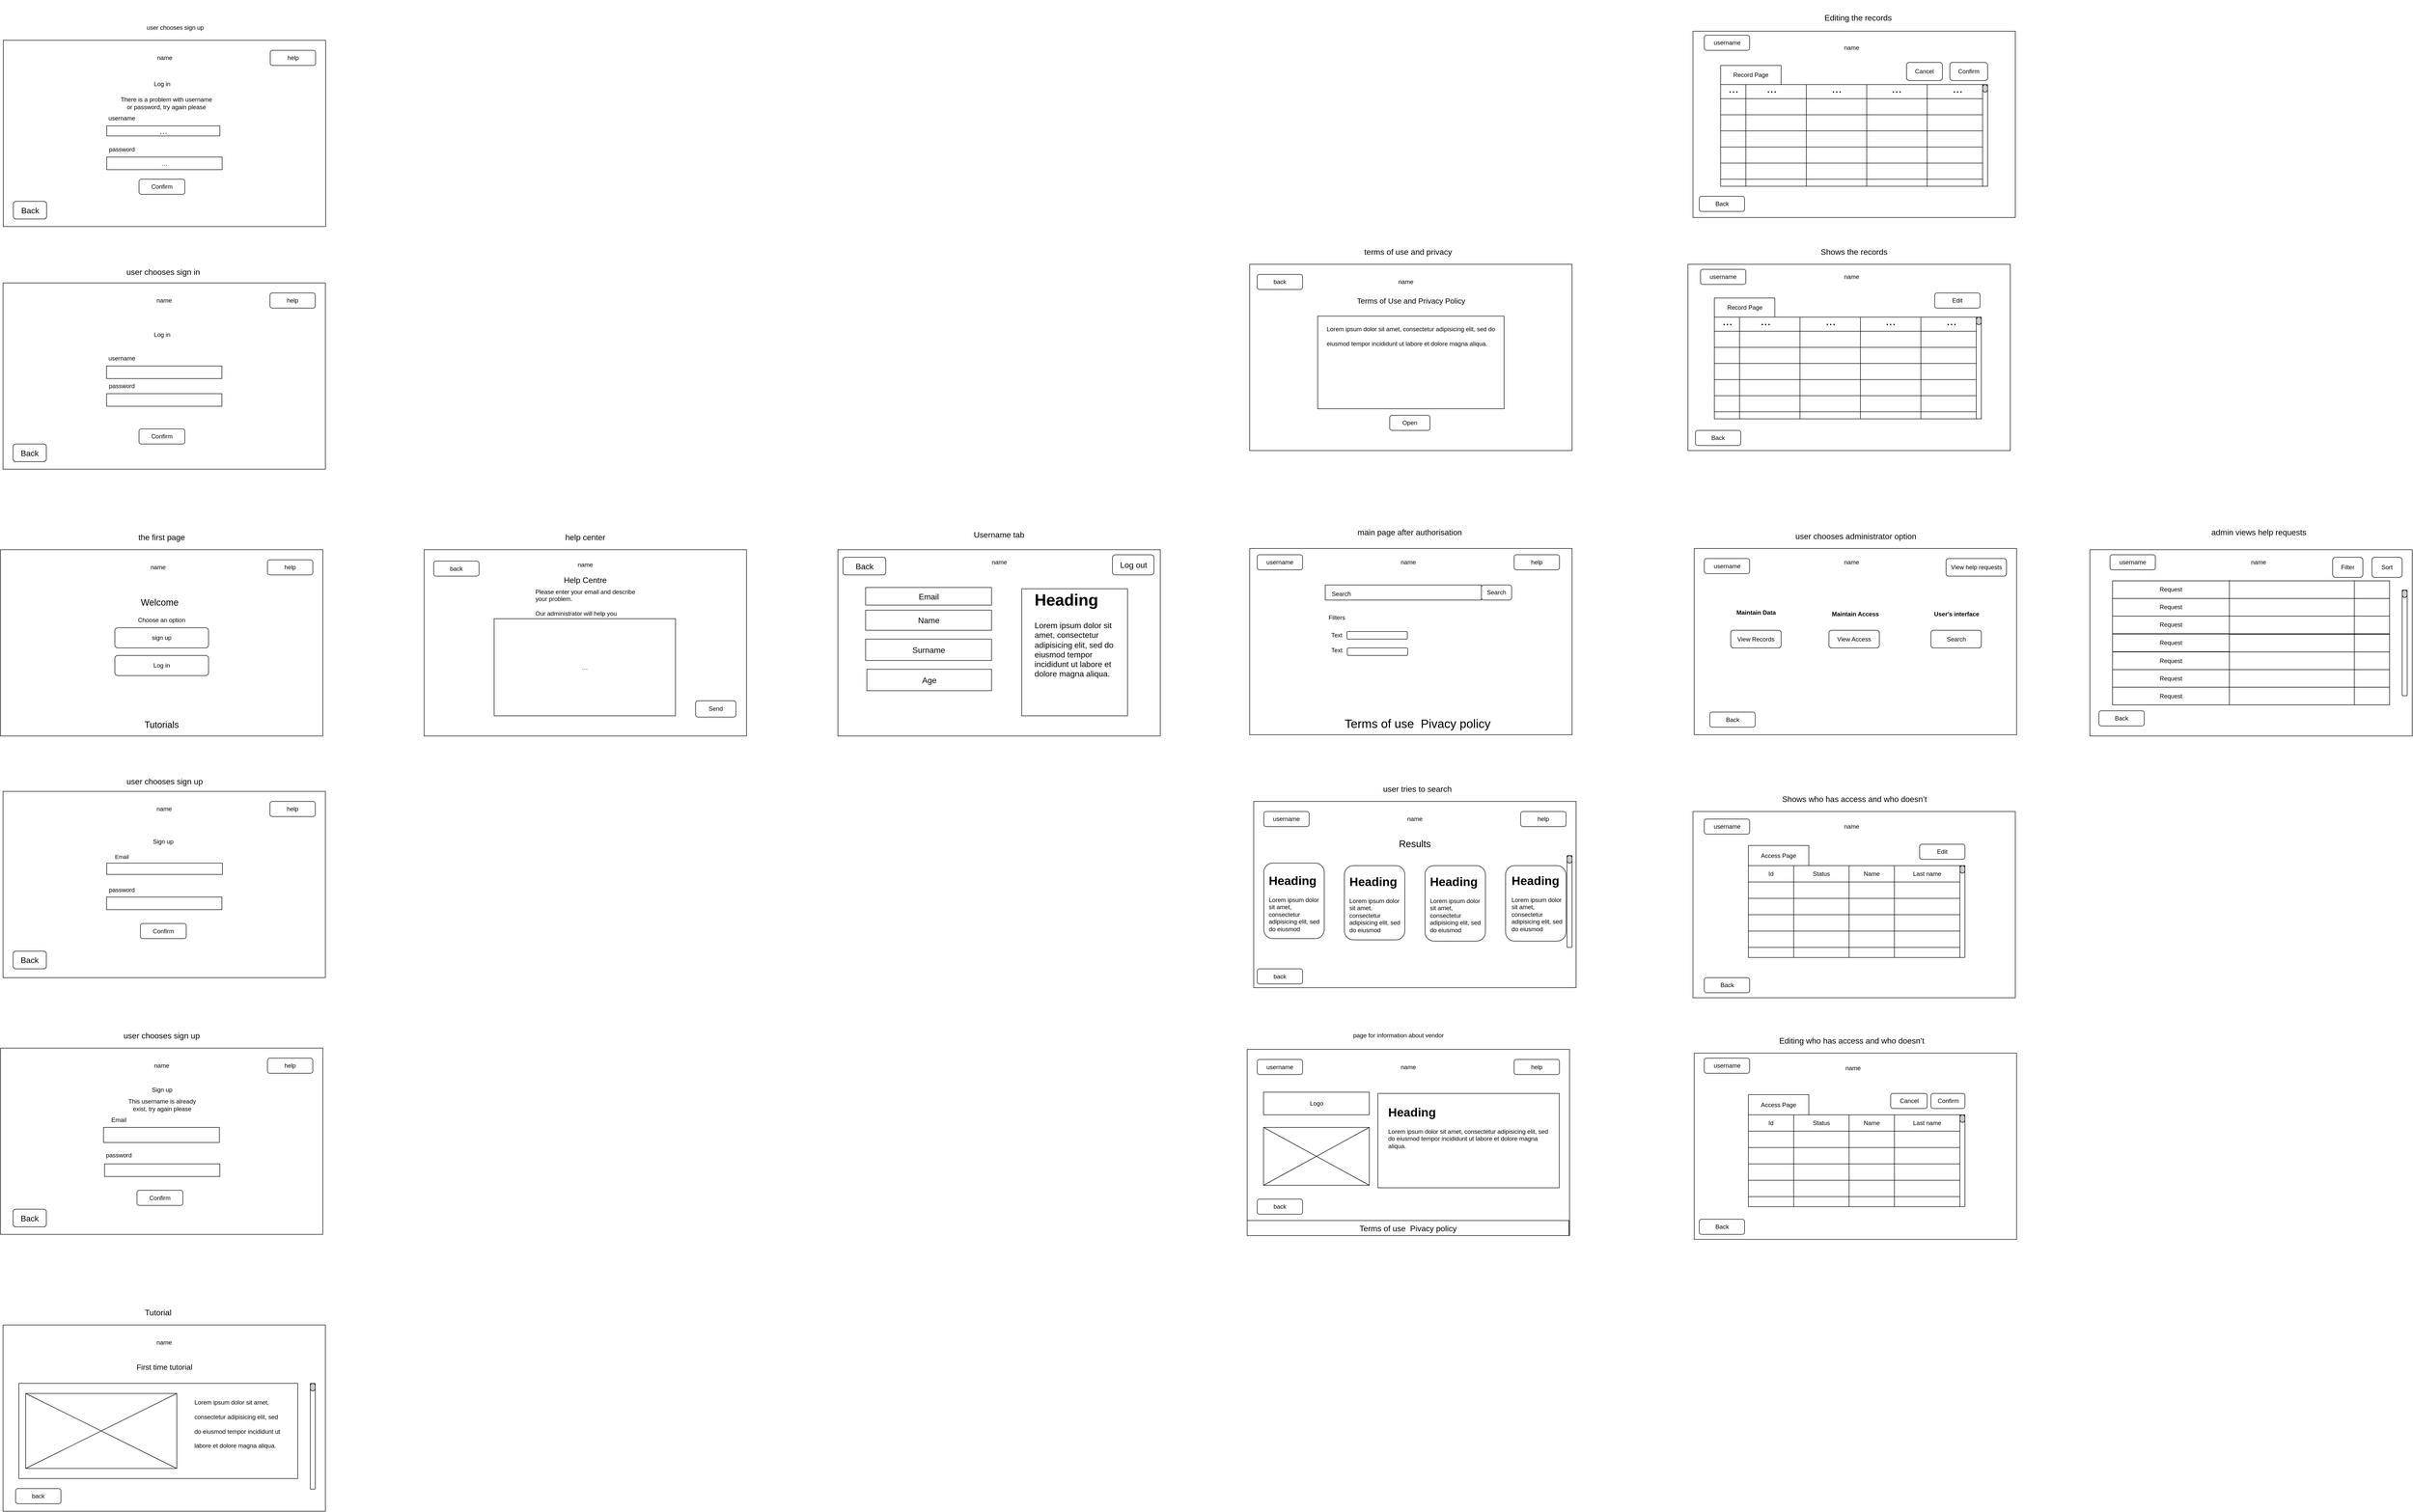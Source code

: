 <mxfile version="22.1.7" type="github">
  <diagram name="Page-1" id="gmUgVFKARMompz8cBliH">
    <mxGraphModel dx="1794" dy="2028" grid="1" gridSize="10" guides="1" tooltips="1" connect="1" arrows="1" fold="1" page="1" pageScale="1" pageWidth="827" pageHeight="1169" math="0" shadow="0">
      <root>
        <mxCell id="0" />
        <mxCell id="1" parent="0" />
        <mxCell id="A9qcc2CKMqSuFty0r8bE-4" value="" style="rounded=0;whiteSpace=wrap;html=1;" parent="1" vertex="1">
          <mxGeometry x="3440" y="630" width="640" height="370" as="geometry" />
        </mxCell>
        <mxCell id="A9qcc2CKMqSuFty0r8bE-5" value="" style="rounded=0;whiteSpace=wrap;html=1;" parent="1" vertex="1">
          <mxGeometry x="80" y="110" width="640" height="370" as="geometry" />
        </mxCell>
        <mxCell id="A9qcc2CKMqSuFty0r8bE-6" value="help" style="rounded=1;whiteSpace=wrap;html=1;" parent="1" vertex="1">
          <mxGeometry x="610" y="130" width="90" height="30" as="geometry" />
        </mxCell>
        <mxCell id="A9qcc2CKMqSuFty0r8bE-7" value="name" style="text;html=1;strokeColor=none;fillColor=none;align=center;verticalAlign=middle;whiteSpace=wrap;rounded=0;" parent="1" vertex="1">
          <mxGeometry x="363.25" y="130" width="60" height="30" as="geometry" />
        </mxCell>
        <mxCell id="A9qcc2CKMqSuFty0r8bE-8" value="Log in" style="rounded=1;whiteSpace=wrap;html=1;" parent="1" vertex="1">
          <mxGeometry x="307" y="320" width="186" height="40" as="geometry" />
        </mxCell>
        <mxCell id="A9qcc2CKMqSuFty0r8bE-9" value="sign up" style="rounded=1;whiteSpace=wrap;html=1;" parent="1" vertex="1">
          <mxGeometry x="307" y="265" width="186" height="40" as="geometry" />
        </mxCell>
        <mxCell id="A9qcc2CKMqSuFty0r8bE-10" value="Choose an option" style="text;html=1;strokeColor=none;fillColor=none;align=center;verticalAlign=middle;whiteSpace=wrap;rounded=0;" parent="1" vertex="1">
          <mxGeometry x="300" y="235" width="200" height="30" as="geometry" />
        </mxCell>
        <mxCell id="A9qcc2CKMqSuFty0r8bE-11" value="&amp;nbsp; &amp;nbsp; &amp;nbsp; &amp;nbsp; &amp;nbsp; &amp;nbsp; &amp;nbsp; &amp;nbsp; &amp;nbsp; &amp;nbsp; &amp;nbsp; &amp;nbsp; &amp;nbsp; &amp;nbsp; &amp;nbsp; &amp;nbsp; &amp;nbsp; &amp;nbsp; &amp;nbsp; &amp;nbsp; &amp;nbsp; &amp;nbsp; &amp;nbsp; &amp;nbsp; &amp;nbsp;&lt;span style=&quot;white-space: pre;&quot;&gt;&#x9;&lt;/span&gt;&lt;span style=&quot;white-space: pre;&quot;&gt;&#x9;&lt;/span&gt;&lt;span style=&quot;white-space: pre;&quot;&gt;&#x9;&lt;/span&gt;&lt;span style=&quot;white-space: pre;&quot;&gt;&#x9;&lt;/span&gt;" style="rounded=0;whiteSpace=wrap;html=1;" parent="1" vertex="1">
          <mxGeometry x="85" y="-420" width="640" height="370" as="geometry" />
        </mxCell>
        <mxCell id="A9qcc2CKMqSuFty0r8bE-12" value="help" style="rounded=1;whiteSpace=wrap;html=1;" parent="1" vertex="1">
          <mxGeometry x="615" y="-400" width="90" height="30" as="geometry" />
        </mxCell>
        <mxCell id="A9qcc2CKMqSuFty0r8bE-13" value="name" style="text;html=1;strokeColor=none;fillColor=none;align=center;verticalAlign=middle;whiteSpace=wrap;rounded=0;" parent="1" vertex="1">
          <mxGeometry x="375" y="-400" width="60" height="30" as="geometry" />
        </mxCell>
        <mxCell id="A9qcc2CKMqSuFty0r8bE-14" value="&lt;font style=&quot;font-size: 16px;&quot;&gt;the first page&lt;/font&gt;" style="text;html=1;strokeColor=none;fillColor=none;align=center;verticalAlign=middle;whiteSpace=wrap;rounded=0;" parent="1" vertex="1">
          <mxGeometry x="335" y="70" width="130" height="30" as="geometry" />
        </mxCell>
        <mxCell id="A9qcc2CKMqSuFty0r8bE-15" value="&lt;font style=&quot;font-size: 16px;&quot;&gt;user chooses sign in&lt;/font&gt;" style="text;html=1;strokeColor=none;fillColor=none;align=center;verticalAlign=middle;whiteSpace=wrap;rounded=0;" parent="1" vertex="1">
          <mxGeometry x="323.25" y="-457" width="160" height="30" as="geometry" />
        </mxCell>
        <mxCell id="A9qcc2CKMqSuFty0r8bE-16" value="Log in" style="text;html=1;strokeColor=none;fillColor=none;align=center;verticalAlign=middle;whiteSpace=wrap;rounded=0;" parent="1" vertex="1">
          <mxGeometry x="325.5" y="-332" width="150" height="30" as="geometry" />
        </mxCell>
        <mxCell id="A9qcc2CKMqSuFty0r8bE-17" value="" style="rounded=0;whiteSpace=wrap;html=1;" parent="1" vertex="1">
          <mxGeometry x="290.5" y="-255" width="229" height="25" as="geometry" />
        </mxCell>
        <mxCell id="A9qcc2CKMqSuFty0r8bE-18" value="" style="rounded=0;whiteSpace=wrap;html=1;" parent="1" vertex="1">
          <mxGeometry x="290.5" y="-200" width="229" height="25" as="geometry" />
        </mxCell>
        <mxCell id="A9qcc2CKMqSuFty0r8bE-19" value="Confirm" style="rounded=1;whiteSpace=wrap;html=1;" parent="1" vertex="1">
          <mxGeometry x="355" y="-130" width="91" height="30" as="geometry" />
        </mxCell>
        <mxCell id="A9qcc2CKMqSuFty0r8bE-20" value="username" style="text;html=1;strokeColor=none;fillColor=none;align=center;verticalAlign=middle;whiteSpace=wrap;rounded=0;" parent="1" vertex="1">
          <mxGeometry x="291" y="-285" width="60" height="30" as="geometry" />
        </mxCell>
        <mxCell id="A9qcc2CKMqSuFty0r8bE-21" value="password" style="text;html=1;strokeColor=none;fillColor=none;align=center;verticalAlign=middle;whiteSpace=wrap;rounded=0;" parent="1" vertex="1">
          <mxGeometry x="290.5" y="-230" width="60" height="30" as="geometry" />
        </mxCell>
        <mxCell id="A9qcc2CKMqSuFty0r8bE-22" value="" style="rounded=0;whiteSpace=wrap;html=1;" parent="1" vertex="1">
          <mxGeometry x="85" y="590" width="640" height="370" as="geometry" />
        </mxCell>
        <mxCell id="A9qcc2CKMqSuFty0r8bE-23" value="help" style="rounded=1;whiteSpace=wrap;html=1;" parent="1" vertex="1">
          <mxGeometry x="615" y="610" width="90" height="30" as="geometry" />
        </mxCell>
        <mxCell id="A9qcc2CKMqSuFty0r8bE-24" value="name" style="text;html=1;strokeColor=none;fillColor=none;align=center;verticalAlign=middle;whiteSpace=wrap;rounded=0;" parent="1" vertex="1">
          <mxGeometry x="375" y="610" width="60" height="30" as="geometry" />
        </mxCell>
        <mxCell id="A9qcc2CKMqSuFty0r8bE-25" value="&lt;font style=&quot;font-size: 16px;&quot;&gt;user chooses sign up&lt;/font&gt;" style="text;html=1;strokeColor=none;fillColor=none;align=center;verticalAlign=middle;whiteSpace=wrap;rounded=0;" parent="1" vertex="1">
          <mxGeometry x="325.5" y="555" width="160" height="30" as="geometry" />
        </mxCell>
        <mxCell id="A9qcc2CKMqSuFty0r8bE-26" value="Sign up" style="text;html=1;strokeColor=none;fillColor=none;align=center;verticalAlign=middle;whiteSpace=wrap;rounded=0;" parent="1" vertex="1">
          <mxGeometry x="328.25" y="675" width="150" height="30" as="geometry" />
        </mxCell>
        <mxCell id="A9qcc2CKMqSuFty0r8bE-28" value="" style="rounded=0;whiteSpace=wrap;html=1;" parent="1" vertex="1">
          <mxGeometry x="290.5" y="800" width="229" height="25" as="geometry" />
        </mxCell>
        <mxCell id="A9qcc2CKMqSuFty0r8bE-29" value="Confirm" style="rounded=1;whiteSpace=wrap;html=1;" parent="1" vertex="1">
          <mxGeometry x="357.75" y="852.5" width="91" height="30" as="geometry" />
        </mxCell>
        <mxCell id="A9qcc2CKMqSuFty0r8bE-31" value="password" style="text;html=1;strokeColor=none;fillColor=none;align=center;verticalAlign=middle;whiteSpace=wrap;rounded=0;" parent="1" vertex="1">
          <mxGeometry x="290.5" y="771.25" width="60" height="30" as="geometry" />
        </mxCell>
        <mxCell id="A9qcc2CKMqSuFty0r8bE-32" value="" style="rounded=0;whiteSpace=wrap;html=1;" parent="1" vertex="1">
          <mxGeometry x="2560" y="107.5" width="640" height="370" as="geometry" />
        </mxCell>
        <mxCell id="A9qcc2CKMqSuFty0r8bE-33" value="help" style="rounded=1;whiteSpace=wrap;html=1;" parent="1" vertex="1">
          <mxGeometry x="3085" y="120" width="90" height="30" as="geometry" />
        </mxCell>
        <mxCell id="A9qcc2CKMqSuFty0r8bE-34" value="name" style="text;html=1;strokeColor=none;fillColor=none;align=center;verticalAlign=middle;whiteSpace=wrap;rounded=0;" parent="1" vertex="1">
          <mxGeometry x="2845" y="120" width="60" height="30" as="geometry" />
        </mxCell>
        <mxCell id="A9qcc2CKMqSuFty0r8bE-35" value="&lt;font style=&quot;font-size: 16px;&quot;&gt;main page after authorisation&amp;nbsp;&lt;/font&gt;" style="text;html=1;strokeColor=none;fillColor=none;align=center;verticalAlign=middle;whiteSpace=wrap;rounded=0;" parent="1" vertex="1">
          <mxGeometry x="2759" y="60" width="242" height="30" as="geometry" />
        </mxCell>
        <mxCell id="A9qcc2CKMqSuFty0r8bE-36" value="" style="rounded=0;whiteSpace=wrap;html=1;" parent="1" vertex="1">
          <mxGeometry x="2710" y="180" width="310" height="30" as="geometry" />
        </mxCell>
        <mxCell id="A9qcc2CKMqSuFty0r8bE-37" value="Search" style="text;html=1;strokeColor=none;fillColor=none;align=center;verticalAlign=middle;whiteSpace=wrap;rounded=0;" parent="1" vertex="1">
          <mxGeometry x="2711.5" y="182.5" width="60" height="30" as="geometry" />
        </mxCell>
        <mxCell id="A9qcc2CKMqSuFty0r8bE-38" value="Filters" style="text;html=1;strokeColor=none;fillColor=none;align=center;verticalAlign=middle;whiteSpace=wrap;rounded=0;" parent="1" vertex="1">
          <mxGeometry x="2703" y="230" width="60" height="30" as="geometry" />
        </mxCell>
        <mxCell id="A9qcc2CKMqSuFty0r8bE-48" value="Text" style="text;html=1;strokeColor=none;fillColor=none;align=center;verticalAlign=middle;whiteSpace=wrap;rounded=0;" parent="1" vertex="1">
          <mxGeometry x="2703" y="265" width="60" height="30" as="geometry" />
        </mxCell>
        <mxCell id="A9qcc2CKMqSuFty0r8bE-52" value="" style="rounded=0;whiteSpace=wrap;html=1;" parent="1" vertex="1">
          <mxGeometry x="80" y="1100" width="640" height="370" as="geometry" />
        </mxCell>
        <mxCell id="A9qcc2CKMqSuFty0r8bE-53" value="help" style="rounded=1;whiteSpace=wrap;html=1;" parent="1" vertex="1">
          <mxGeometry x="610" y="1120" width="90" height="30" as="geometry" />
        </mxCell>
        <mxCell id="A9qcc2CKMqSuFty0r8bE-54" value="name" style="text;html=1;strokeColor=none;fillColor=none;align=center;verticalAlign=middle;whiteSpace=wrap;rounded=0;" parent="1" vertex="1">
          <mxGeometry x="370" y="1120" width="60" height="30" as="geometry" />
        </mxCell>
        <mxCell id="A9qcc2CKMqSuFty0r8bE-55" value="&lt;font style=&quot;font-size: 16px;&quot;&gt;user chooses sign up&lt;/font&gt;" style="text;html=1;strokeColor=none;fillColor=none;align=center;verticalAlign=middle;whiteSpace=wrap;rounded=0;" parent="1" vertex="1">
          <mxGeometry x="320" y="1060" width="160" height="30" as="geometry" />
        </mxCell>
        <mxCell id="A9qcc2CKMqSuFty0r8bE-56" value="This username is already exist, try again please" style="text;html=1;strokeColor=none;fillColor=none;align=center;verticalAlign=middle;whiteSpace=wrap;rounded=0;" parent="1" vertex="1">
          <mxGeometry x="326" y="1197.5" width="150" height="30" as="geometry" />
        </mxCell>
        <mxCell id="A9qcc2CKMqSuFty0r8bE-58" value="" style="rounded=0;whiteSpace=wrap;html=1;" parent="1" vertex="1">
          <mxGeometry x="286.5" y="1330" width="229" height="25" as="geometry" />
        </mxCell>
        <mxCell id="A9qcc2CKMqSuFty0r8bE-59" value="Confirm" style="rounded=1;whiteSpace=wrap;html=1;" parent="1" vertex="1">
          <mxGeometry x="351" y="1382.5" width="91" height="30" as="geometry" />
        </mxCell>
        <mxCell id="A9qcc2CKMqSuFty0r8bE-61" value="password" style="text;html=1;strokeColor=none;fillColor=none;align=center;verticalAlign=middle;whiteSpace=wrap;rounded=0;" parent="1" vertex="1">
          <mxGeometry x="284.5" y="1297.5" width="60" height="30" as="geometry" />
        </mxCell>
        <mxCell id="A9qcc2CKMqSuFty0r8bE-62" value="" style="rounded=0;whiteSpace=wrap;html=1;" parent="1" vertex="1">
          <mxGeometry x="85.5" y="-902" width="640" height="370" as="geometry" />
        </mxCell>
        <mxCell id="A9qcc2CKMqSuFty0r8bE-63" value="help" style="rounded=1;whiteSpace=wrap;html=1;" parent="1" vertex="1">
          <mxGeometry x="615.5" y="-882" width="90" height="30" as="geometry" />
        </mxCell>
        <mxCell id="A9qcc2CKMqSuFty0r8bE-64" value="name" style="text;html=1;strokeColor=none;fillColor=none;align=center;verticalAlign=middle;whiteSpace=wrap;rounded=0;" parent="1" vertex="1">
          <mxGeometry x="375.5" y="-882" width="60" height="30" as="geometry" />
        </mxCell>
        <mxCell id="A9qcc2CKMqSuFty0r8bE-65" value="user chooses sign up" style="text;html=1;strokeColor=none;fillColor=none;align=center;verticalAlign=middle;whiteSpace=wrap;rounded=0;" parent="1" vertex="1">
          <mxGeometry x="346.5" y="-942" width="160" height="30" as="geometry" />
        </mxCell>
        <mxCell id="A9qcc2CKMqSuFty0r8bE-66" value="There is a problem with username or password, try again please" style="text;html=1;strokeColor=none;fillColor=none;align=center;verticalAlign=middle;whiteSpace=wrap;rounded=0;" parent="1" vertex="1">
          <mxGeometry x="311.5" y="-792" width="195" height="30" as="geometry" />
        </mxCell>
        <mxCell id="A9qcc2CKMqSuFty0r8bE-67" value="" style="rounded=0;whiteSpace=wrap;html=1;" parent="1" vertex="1">
          <mxGeometry x="1171" y="210" width="229" height="25" as="geometry" />
        </mxCell>
        <mxCell id="A9qcc2CKMqSuFty0r8bE-68" value="…" style="rounded=0;whiteSpace=wrap;html=1;" parent="1" vertex="1">
          <mxGeometry x="291" y="-670" width="229" height="25" as="geometry" />
        </mxCell>
        <mxCell id="A9qcc2CKMqSuFty0r8bE-69" value="Confirm" style="rounded=1;whiteSpace=wrap;html=1;" parent="1" vertex="1">
          <mxGeometry x="355" y="-626" width="91" height="30" as="geometry" />
        </mxCell>
        <mxCell id="A9qcc2CKMqSuFty0r8bE-70" value="username" style="text;html=1;strokeColor=none;fillColor=none;align=center;verticalAlign=middle;whiteSpace=wrap;rounded=0;" parent="1" vertex="1">
          <mxGeometry x="290.5" y="-762" width="60" height="30" as="geometry" />
        </mxCell>
        <mxCell id="A9qcc2CKMqSuFty0r8bE-71" value="password" style="text;html=1;strokeColor=none;fillColor=none;align=center;verticalAlign=middle;whiteSpace=wrap;rounded=0;" parent="1" vertex="1">
          <mxGeometry x="291" y="-700" width="60" height="30" as="geometry" />
        </mxCell>
        <mxCell id="A9qcc2CKMqSuFty0r8bE-72" value="username" style="rounded=1;whiteSpace=wrap;html=1;" parent="1" vertex="1">
          <mxGeometry x="2575" y="120" width="90" height="30" as="geometry" />
        </mxCell>
        <mxCell id="A9qcc2CKMqSuFty0r8bE-73" value="" style="rounded=0;whiteSpace=wrap;html=1;" parent="1" vertex="1">
          <mxGeometry x="2568" y="610" width="640" height="370" as="geometry" />
        </mxCell>
        <mxCell id="A9qcc2CKMqSuFty0r8bE-74" value="help" style="rounded=1;whiteSpace=wrap;html=1;" parent="1" vertex="1">
          <mxGeometry x="3098" y="630" width="90" height="30" as="geometry" />
        </mxCell>
        <mxCell id="A9qcc2CKMqSuFty0r8bE-75" value="name" style="text;html=1;strokeColor=none;fillColor=none;align=center;verticalAlign=middle;whiteSpace=wrap;rounded=0;" parent="1" vertex="1">
          <mxGeometry x="2858" y="630" width="60" height="30" as="geometry" />
        </mxCell>
        <mxCell id="A9qcc2CKMqSuFty0r8bE-76" value="" style="rounded=1;whiteSpace=wrap;html=1;" parent="1" vertex="1">
          <mxGeometry x="2588" y="732.5" width="120" height="150" as="geometry" />
        </mxCell>
        <mxCell id="A9qcc2CKMqSuFty0r8bE-77" value="" style="rounded=1;whiteSpace=wrap;html=1;" parent="1" vertex="1">
          <mxGeometry x="2748" y="737.5" width="120" height="147.5" as="geometry" />
        </mxCell>
        <mxCell id="A9qcc2CKMqSuFty0r8bE-78" value="" style="rounded=1;whiteSpace=wrap;html=1;" parent="1" vertex="1">
          <mxGeometry x="2908" y="737.5" width="120" height="150" as="geometry" />
        </mxCell>
        <mxCell id="A9qcc2CKMqSuFty0r8bE-79" value="username" style="rounded=1;whiteSpace=wrap;html=1;" parent="1" vertex="1">
          <mxGeometry x="2588" y="630" width="90" height="30" as="geometry" />
        </mxCell>
        <mxCell id="A9qcc2CKMqSuFty0r8bE-82" value="back" style="rounded=1;whiteSpace=wrap;html=1;" parent="1" vertex="1">
          <mxGeometry x="2575" y="942.5" width="90" height="30" as="geometry" />
        </mxCell>
        <mxCell id="A9qcc2CKMqSuFty0r8bE-83" value="&lt;font style=&quot;font-size: 19px;&quot;&gt;Results&lt;/font&gt;" style="text;html=1;strokeColor=none;fillColor=none;align=center;verticalAlign=middle;whiteSpace=wrap;rounded=0;strokeWidth=3;" parent="1" vertex="1">
          <mxGeometry x="2858" y="680" width="60" height="30" as="geometry" />
        </mxCell>
        <mxCell id="A9qcc2CKMqSuFty0r8bE-84" value="" style="rounded=1;whiteSpace=wrap;html=1;" parent="1" vertex="1">
          <mxGeometry x="3068" y="737.5" width="120" height="150" as="geometry" />
        </mxCell>
        <mxCell id="A9qcc2CKMqSuFty0r8bE-85" value="" style="rounded=0;whiteSpace=wrap;html=1;" parent="1" vertex="1">
          <mxGeometry x="921" y="110" width="640" height="370" as="geometry" />
        </mxCell>
        <mxCell id="A9qcc2CKMqSuFty0r8bE-86" value="back" style="rounded=1;whiteSpace=wrap;html=1;" parent="1" vertex="1">
          <mxGeometry x="940" y="132.5" width="90" height="30" as="geometry" />
        </mxCell>
        <mxCell id="A9qcc2CKMqSuFty0r8bE-87" value="name" style="text;html=1;strokeColor=none;fillColor=none;align=center;verticalAlign=middle;whiteSpace=wrap;rounded=0;" parent="1" vertex="1">
          <mxGeometry x="1211" y="125" width="60" height="30" as="geometry" />
        </mxCell>
        <mxCell id="A9qcc2CKMqSuFty0r8bE-88" value="&lt;font style=&quot;font-size: 16px;&quot;&gt;help center&lt;/font&gt;" style="text;html=1;strokeColor=none;fillColor=none;align=center;verticalAlign=middle;whiteSpace=wrap;rounded=0;" parent="1" vertex="1">
          <mxGeometry x="1161" y="70" width="160" height="30" as="geometry" />
        </mxCell>
        <mxCell id="A9qcc2CKMqSuFty0r8bE-89" value="&lt;font style=&quot;font-size: 16px;&quot;&gt;Help Centre&lt;/font&gt;" style="text;html=1;strokeColor=none;fillColor=none;align=center;verticalAlign=middle;whiteSpace=wrap;rounded=0;" parent="1" vertex="1">
          <mxGeometry x="1166" y="155" width="150" height="30" as="geometry" />
        </mxCell>
        <mxCell id="A9qcc2CKMqSuFty0r8bE-90" value="…" style="rounded=0;whiteSpace=wrap;html=1;" parent="1" vertex="1">
          <mxGeometry x="1060" y="247" width="360" height="193" as="geometry" />
        </mxCell>
        <mxCell id="A9qcc2CKMqSuFty0r8bE-91" value="Please enter your email and describe your problem. &lt;br&gt;&lt;br&gt;Our administrator will help you" style="text;html=1;strokeColor=none;fillColor=none;align=left;verticalAlign=middle;whiteSpace=wrap;rounded=0;" parent="1" vertex="1">
          <mxGeometry x="1140" y="185" width="209" height="60" as="geometry" />
        </mxCell>
        <mxCell id="A9qcc2CKMqSuFty0r8bE-93" value="&lt;font style=&quot;font-size: 16px;&quot;&gt;user tries to search&lt;/font&gt;" style="text;html=1;strokeColor=none;fillColor=none;align=center;verticalAlign=middle;whiteSpace=wrap;rounded=0;" parent="1" vertex="1">
          <mxGeometry x="2808" y="570" width="170" height="30" as="geometry" />
        </mxCell>
        <mxCell id="A9qcc2CKMqSuFty0r8bE-94" value="" style="rounded=0;whiteSpace=wrap;html=1;" parent="1" vertex="1">
          <mxGeometry x="3442.5" y="107.5" width="640" height="370" as="geometry" />
        </mxCell>
        <mxCell id="A9qcc2CKMqSuFty0r8bE-95" value="&lt;font style=&quot;font-size: 16px;&quot;&gt;user chooses administrator option&lt;/font&gt;" style="text;html=1;align=center;verticalAlign=middle;resizable=0;points=[];autosize=1;strokeColor=none;fillColor=none;" parent="1" vertex="1">
          <mxGeometry x="3632.5" y="67.5" width="260" height="30" as="geometry" />
        </mxCell>
        <mxCell id="A9qcc2CKMqSuFty0r8bE-96" value="username" style="rounded=1;whiteSpace=wrap;html=1;" parent="1" vertex="1">
          <mxGeometry x="3462.5" y="127.5" width="90" height="30" as="geometry" />
        </mxCell>
        <mxCell id="A9qcc2CKMqSuFty0r8bE-97" value="View Records" style="rounded=1;whiteSpace=wrap;html=1;" parent="1" vertex="1">
          <mxGeometry x="3515" y="270" width="100" height="35" as="geometry" />
        </mxCell>
        <mxCell id="A9qcc2CKMqSuFty0r8bE-98" value="Maintain Data" style="text;html=1;align=center;verticalAlign=middle;resizable=0;points=[];autosize=1;strokeColor=none;fillColor=none;fontStyle=1" parent="1" vertex="1">
          <mxGeometry x="3515" y="220" width="100" height="30" as="geometry" />
        </mxCell>
        <mxCell id="A9qcc2CKMqSuFty0r8bE-99" value="Maintain Access" style="text;html=1;align=center;verticalAlign=middle;resizable=0;points=[];autosize=1;strokeColor=none;fillColor=none;fontStyle=1" parent="1" vertex="1">
          <mxGeometry x="3702" y="222.5" width="120" height="30" as="geometry" />
        </mxCell>
        <mxCell id="A9qcc2CKMqSuFty0r8bE-100" value="View help requests" style="rounded=1;whiteSpace=wrap;html=1;" parent="1" vertex="1">
          <mxGeometry x="3942.5" y="127.5" width="120" height="35" as="geometry" />
        </mxCell>
        <mxCell id="A9qcc2CKMqSuFty0r8bE-101" value="" style="rounded=0;whiteSpace=wrap;html=1;" parent="1" vertex="1">
          <mxGeometry x="4228" y="110" width="640" height="370" as="geometry" />
        </mxCell>
        <mxCell id="A9qcc2CKMqSuFty0r8bE-102" value="&lt;font style=&quot;font-size: 16px;&quot;&gt;admin views help requests&lt;/font&gt;" style="text;html=1;align=center;verticalAlign=middle;resizable=0;points=[];autosize=1;strokeColor=none;fillColor=none;" parent="1" vertex="1">
          <mxGeometry x="4458" y="60" width="210" height="30" as="geometry" />
        </mxCell>
        <mxCell id="A9qcc2CKMqSuFty0r8bE-103" value="username" style="rounded=1;whiteSpace=wrap;html=1;" parent="1" vertex="1">
          <mxGeometry x="4268" y="120" width="90" height="30" as="geometry" />
        </mxCell>
        <mxCell id="A9qcc2CKMqSuFty0r8bE-104" value="Back" style="rounded=1;whiteSpace=wrap;html=1;" parent="1" vertex="1">
          <mxGeometry x="4246" y="430" width="90" height="30" as="geometry" />
        </mxCell>
        <mxCell id="A9qcc2CKMqSuFty0r8bE-110" value="Filter" style="rounded=1;whiteSpace=wrap;html=1;" parent="1" vertex="1">
          <mxGeometry x="4710" y="125" width="60" height="40" as="geometry" />
        </mxCell>
        <mxCell id="A9qcc2CKMqSuFty0r8bE-111" value="Sort" style="rounded=1;whiteSpace=wrap;html=1;" parent="1" vertex="1">
          <mxGeometry x="4788" y="125" width="60" height="40" as="geometry" />
        </mxCell>
        <mxCell id="A9qcc2CKMqSuFty0r8bE-131" value="" style="rounded=1;whiteSpace=wrap;html=1;" parent="1" vertex="1">
          <mxGeometry x="4848" y="190" width="10" height="210" as="geometry" />
        </mxCell>
        <mxCell id="A9qcc2CKMqSuFty0r8bE-132" value="" style="rounded=1;whiteSpace=wrap;html=1;arcSize=50;fillColor=#CCCCCC;" parent="1" vertex="1">
          <mxGeometry x="4848" y="190" width="10" height="15" as="geometry" />
        </mxCell>
        <mxCell id="A9qcc2CKMqSuFty0r8bE-133" value="username" style="rounded=1;whiteSpace=wrap;html=1;" parent="1" vertex="1">
          <mxGeometry x="3462.5" y="645" width="90" height="30" as="geometry" />
        </mxCell>
        <mxCell id="A9qcc2CKMqSuFty0r8bE-158" value="Back" style="rounded=1;whiteSpace=wrap;html=1;" parent="1" vertex="1">
          <mxGeometry x="3462.5" y="960" width="90" height="30" as="geometry" />
        </mxCell>
        <mxCell id="A9qcc2CKMqSuFty0r8bE-159" value="Shows who has access and who doesn’t&amp;nbsp;" style="text;html=1;strokeColor=none;fillColor=none;align=center;verticalAlign=middle;whiteSpace=wrap;rounded=0;fontSize=16;" parent="1" vertex="1">
          <mxGeometry x="3583.75" y="570" width="357.5" height="70" as="geometry" />
        </mxCell>
        <mxCell id="A9qcc2CKMqSuFty0r8bE-160" value="" style="rounded=0;whiteSpace=wrap;html=1;" parent="1" vertex="1">
          <mxGeometry x="1742.5" y="110" width="640" height="370" as="geometry" />
        </mxCell>
        <mxCell id="A9qcc2CKMqSuFty0r8bE-161" value="Username tab" style="text;html=1;strokeColor=none;fillColor=none;align=center;verticalAlign=middle;whiteSpace=wrap;rounded=0;fontSize=16;" parent="1" vertex="1">
          <mxGeometry x="1985" y="56.5" width="155" height="47.5" as="geometry" />
        </mxCell>
        <mxCell id="A9qcc2CKMqSuFty0r8bE-162" value="Back" style="rounded=1;whiteSpace=wrap;html=1;fontSize=16;" parent="1" vertex="1">
          <mxGeometry x="1752.5" y="125" width="85" height="35" as="geometry" />
        </mxCell>
        <mxCell id="A9qcc2CKMqSuFty0r8bE-163" value="Email" style="rounded=0;whiteSpace=wrap;html=1;fontSize=16;" parent="1" vertex="1">
          <mxGeometry x="1797.5" y="185" width="250" height="35" as="geometry" />
        </mxCell>
        <mxCell id="A9qcc2CKMqSuFty0r8bE-164" value="Name" style="rounded=0;whiteSpace=wrap;html=1;fontSize=16;" parent="1" vertex="1">
          <mxGeometry x="1797.5" y="230" width="250" height="40" as="geometry" />
        </mxCell>
        <mxCell id="A9qcc2CKMqSuFty0r8bE-165" value="Surname" style="rounded=0;whiteSpace=wrap;html=1;fontSize=16;" parent="1" vertex="1">
          <mxGeometry x="1797.5" y="287.5" width="250" height="42.5" as="geometry" />
        </mxCell>
        <mxCell id="A9qcc2CKMqSuFty0r8bE-166" value="Age" style="rounded=0;whiteSpace=wrap;html=1;fontSize=16;" parent="1" vertex="1">
          <mxGeometry x="1800" y="347.5" width="247.5" height="42.5" as="geometry" />
        </mxCell>
        <mxCell id="A9qcc2CKMqSuFty0r8bE-168" value="" style="rounded=0;whiteSpace=wrap;html=1;fontSize=16;" parent="1" vertex="1">
          <mxGeometry x="2107.5" y="187.5" width="210" height="252.5" as="geometry" />
        </mxCell>
        <mxCell id="A9qcc2CKMqSuFty0r8bE-169" value="&lt;h1&gt;Heading&lt;/h1&gt;&lt;p&gt;Lorem ipsum dolor sit amet, consectetur adipisicing elit, sed do eiusmod tempor incididunt ut labore et dolore magna aliqua.&lt;/p&gt;" style="text;html=1;strokeColor=none;fillColor=none;spacing=5;spacingTop=-20;whiteSpace=wrap;overflow=hidden;rounded=0;fontSize=16;" parent="1" vertex="1">
          <mxGeometry x="2127.5" y="180" width="190" height="250" as="geometry" />
        </mxCell>
        <mxCell id="A9qcc2CKMqSuFty0r8bE-170" value="…" style="rounded=0;whiteSpace=wrap;html=1;fontSize=16;" parent="1" vertex="1">
          <mxGeometry x="291" y="-732" width="224.5" height="20" as="geometry" />
        </mxCell>
        <mxCell id="A9qcc2CKMqSuFty0r8bE-171" value="" style="rounded=0;whiteSpace=wrap;html=1;fontSize=16;" parent="1" vertex="1">
          <mxGeometry x="291" y="732.5" width="229.5" height="22.5" as="geometry" />
        </mxCell>
        <mxCell id="A9qcc2CKMqSuFty0r8bE-172" value="Email" style="text;html=1;strokeColor=none;fillColor=none;align=center;verticalAlign=middle;whiteSpace=wrap;rounded=0;fontSize=11;" parent="1" vertex="1">
          <mxGeometry x="290.5" y="705" width="60" height="30" as="geometry" />
        </mxCell>
        <mxCell id="A9qcc2CKMqSuFty0r8bE-173" value="" style="rounded=0;whiteSpace=wrap;html=1;fontSize=16;" parent="1" vertex="1">
          <mxGeometry x="284.5" y="1257.5" width="230" height="30" as="geometry" />
        </mxCell>
        <mxCell id="A9qcc2CKMqSuFty0r8bE-174" value="Email" style="text;html=1;strokeColor=none;fillColor=none;align=center;verticalAlign=middle;whiteSpace=wrap;rounded=0;fontSize=12;" parent="1" vertex="1">
          <mxGeometry x="284.5" y="1227.5" width="60" height="30" as="geometry" />
        </mxCell>
        <mxCell id="A9qcc2CKMqSuFty0r8bE-175" value="Log out" style="rounded=1;whiteSpace=wrap;html=1;fontSize=16;" parent="1" vertex="1">
          <mxGeometry x="2287.5" y="120" width="82.5" height="40" as="geometry" />
        </mxCell>
        <mxCell id="A9qcc2CKMqSuFty0r8bE-178" value="&lt;h1&gt;Heading&lt;/h1&gt;&lt;p&gt;Lorem ipsum dolor sit amet, consectetur adipisicing elit, sed do eiusmod tempor incididunt ut labore et dolore magna aliqua.&lt;/p&gt;" style="text;html=1;strokeColor=none;fillColor=none;spacing=5;spacingTop=-20;whiteSpace=wrap;overflow=hidden;rounded=0;" parent="1" vertex="1">
          <mxGeometry x="2593" y="747.5" width="110" height="120" as="geometry" />
        </mxCell>
        <mxCell id="A9qcc2CKMqSuFty0r8bE-179" value="&lt;h1&gt;Heading&lt;/h1&gt;&lt;p&gt;Lorem ipsum dolor sit amet, consectetur adipisicing elit, sed do eiusmod tempor incididunt ut labore et dolore magna aliqua.&lt;/p&gt;" style="text;html=1;strokeColor=none;fillColor=none;spacing=5;spacingTop=-20;whiteSpace=wrap;overflow=hidden;rounded=0;" parent="1" vertex="1">
          <mxGeometry x="2753" y="750" width="110" height="120" as="geometry" />
        </mxCell>
        <mxCell id="A9qcc2CKMqSuFty0r8bE-180" value="&lt;h1&gt;Heading&lt;/h1&gt;&lt;p&gt;Lorem ipsum dolor sit amet, consectetur adipisicing elit, sed do eiusmod tempor incididunt ut labore et dolore magna aliqua.&lt;/p&gt;" style="text;html=1;strokeColor=none;fillColor=none;spacing=5;spacingTop=-20;whiteSpace=wrap;overflow=hidden;rounded=0;" parent="1" vertex="1">
          <mxGeometry x="2913" y="750" width="110" height="120" as="geometry" />
        </mxCell>
        <mxCell id="A9qcc2CKMqSuFty0r8bE-181" value="&lt;h1&gt;Heading&lt;/h1&gt;&lt;p&gt;Lorem ipsum dolor sit amet, consectetur adipisicing elit, sed do eiusmod tempor incididunt ut labore et dolore magna aliqua.&lt;/p&gt;" style="text;html=1;strokeColor=none;fillColor=none;spacing=5;spacingTop=-20;whiteSpace=wrap;overflow=hidden;rounded=0;" parent="1" vertex="1">
          <mxGeometry x="3075" y="747.5" width="110" height="120" as="geometry" />
        </mxCell>
        <mxCell id="A9qcc2CKMqSuFty0r8bE-182" value="" style="rounded=0;whiteSpace=wrap;html=1;" parent="1" vertex="1">
          <mxGeometry x="3442.5" y="1110" width="640" height="370" as="geometry" />
        </mxCell>
        <mxCell id="A9qcc2CKMqSuFty0r8bE-183" value="username" style="rounded=1;whiteSpace=wrap;html=1;" parent="1" vertex="1">
          <mxGeometry x="3462.5" y="1120" width="90" height="30" as="geometry" />
        </mxCell>
        <mxCell id="A9qcc2CKMqSuFty0r8bE-210" value="Back" style="rounded=1;whiteSpace=wrap;html=1;" parent="1" vertex="1">
          <mxGeometry x="3452.5" y="1440" width="90" height="30" as="geometry" />
        </mxCell>
        <mxCell id="A9qcc2CKMqSuFty0r8bE-211" value="Editing who has access and who doesn’t&amp;nbsp;" style="text;html=1;strokeColor=none;fillColor=none;align=center;verticalAlign=middle;whiteSpace=wrap;rounded=0;fontSize=16;" parent="1" vertex="1">
          <mxGeometry x="3586.25" y="1050" width="342.5" height="70" as="geometry" />
        </mxCell>
        <mxCell id="A9qcc2CKMqSuFty0r8bE-212" value="Edit" style="rounded=1;whiteSpace=wrap;html=1;" parent="1" vertex="1">
          <mxGeometry x="3890" y="695" width="90" height="30" as="geometry" />
        </mxCell>
        <mxCell id="A9qcc2CKMqSuFty0r8bE-214" value="Back" style="rounded=1;whiteSpace=wrap;html=1;fontSize=16;" parent="1" vertex="1">
          <mxGeometry x="105" y="-100" width="66" height="35" as="geometry" />
        </mxCell>
        <mxCell id="A9qcc2CKMqSuFty0r8bE-215" value="Back" style="rounded=1;whiteSpace=wrap;html=1;fontSize=16;" parent="1" vertex="1">
          <mxGeometry x="105.5" y="-582" width="66" height="35" as="geometry" />
        </mxCell>
        <mxCell id="A9qcc2CKMqSuFty0r8bE-216" value="View Access" style="rounded=1;whiteSpace=wrap;html=1;" parent="1" vertex="1">
          <mxGeometry x="3710" y="270" width="100" height="35" as="geometry" />
        </mxCell>
        <mxCell id="A9qcc2CKMqSuFty0r8bE-217" value="Search" style="rounded=1;whiteSpace=wrap;html=1;" parent="1" vertex="1">
          <mxGeometry x="3912.5" y="270" width="100" height="35" as="geometry" />
        </mxCell>
        <mxCell id="A9qcc2CKMqSuFty0r8bE-218" value="User&#39;s interface" style="text;html=1;align=center;verticalAlign=middle;resizable=0;points=[];autosize=1;strokeColor=none;fillColor=none;fontStyle=1" parent="1" vertex="1">
          <mxGeometry x="3907.5" y="222.5" width="110" height="30" as="geometry" />
        </mxCell>
        <mxCell id="A9qcc2CKMqSuFty0r8bE-219" value="Back" style="rounded=1;whiteSpace=wrap;html=1;" parent="1" vertex="1">
          <mxGeometry x="3473.5" y="432.5" width="90" height="30" as="geometry" />
        </mxCell>
        <mxCell id="A9qcc2CKMqSuFty0r8bE-220" value="Back" style="rounded=1;whiteSpace=wrap;html=1;fontSize=16;" parent="1" vertex="1">
          <mxGeometry x="105" y="907.5" width="66" height="35" as="geometry" />
        </mxCell>
        <mxCell id="A9qcc2CKMqSuFty0r8bE-221" value="Back" style="rounded=1;whiteSpace=wrap;html=1;fontSize=16;" parent="1" vertex="1">
          <mxGeometry x="105" y="1420" width="66" height="35" as="geometry" />
        </mxCell>
        <mxCell id="A9qcc2CKMqSuFty0r8bE-222" value="" style="rounded=0;whiteSpace=wrap;html=1;" parent="1" vertex="1">
          <mxGeometry x="3430" y="-457" width="640" height="370" as="geometry" />
        </mxCell>
        <mxCell id="A9qcc2CKMqSuFty0r8bE-223" value="username" style="rounded=1;whiteSpace=wrap;html=1;" parent="1" vertex="1">
          <mxGeometry x="3455" y="-447" width="90" height="30" as="geometry" />
        </mxCell>
        <mxCell id="A9qcc2CKMqSuFty0r8bE-224" value="Back" style="rounded=1;whiteSpace=wrap;html=1;" parent="1" vertex="1">
          <mxGeometry x="3445" y="-127" width="90" height="30" as="geometry" />
        </mxCell>
        <mxCell id="A9qcc2CKMqSuFty0r8bE-225" value="Shows the records" style="text;html=1;strokeColor=none;fillColor=none;align=center;verticalAlign=middle;whiteSpace=wrap;rounded=0;fontSize=16;" parent="1" vertex="1">
          <mxGeometry x="3615" y="-517" width="290" height="70" as="geometry" />
        </mxCell>
        <mxCell id="A9qcc2CKMqSuFty0r8bE-226" value="Edit" style="rounded=1;whiteSpace=wrap;html=1;" parent="1" vertex="1">
          <mxGeometry x="3920" y="-400" width="90" height="30" as="geometry" />
        </mxCell>
        <mxCell id="A9qcc2CKMqSuFty0r8bE-227" value="" style="rounded=0;whiteSpace=wrap;html=1;" parent="1" vertex="1">
          <mxGeometry x="3532.5" y="-352" width="120" height="202" as="geometry" />
        </mxCell>
        <mxCell id="A9qcc2CKMqSuFty0r8bE-228" value="" style="rounded=0;whiteSpace=wrap;html=1;" parent="1" vertex="1">
          <mxGeometry x="3652.5" y="-352" width="120" height="202" as="geometry" />
        </mxCell>
        <mxCell id="A9qcc2CKMqSuFty0r8bE-229" value="" style="rounded=0;whiteSpace=wrap;html=1;" parent="1" vertex="1">
          <mxGeometry x="3772.5" y="-352" width="120" height="202" as="geometry" />
        </mxCell>
        <mxCell id="A9qcc2CKMqSuFty0r8bE-230" value="" style="rounded=0;whiteSpace=wrap;html=1;" parent="1" vertex="1">
          <mxGeometry x="3892.5" y="-352" width="120" height="202" as="geometry" />
        </mxCell>
        <mxCell id="A9qcc2CKMqSuFty0r8bE-231" value="" style="rounded=0;whiteSpace=wrap;html=1;" parent="1" vertex="1">
          <mxGeometry x="3482.5" y="-352" width="50" height="202" as="geometry" />
        </mxCell>
        <mxCell id="A9qcc2CKMqSuFty0r8bE-232" value="" style="rounded=0;whiteSpace=wrap;html=1;" parent="1" vertex="1">
          <mxGeometry x="3482.5" y="-324" width="50" height="32" as="geometry" />
        </mxCell>
        <mxCell id="A9qcc2CKMqSuFty0r8bE-233" value="" style="rounded=0;whiteSpace=wrap;html=1;" parent="1" vertex="1">
          <mxGeometry x="3482.5" y="-292" width="50" height="32" as="geometry" />
        </mxCell>
        <mxCell id="A9qcc2CKMqSuFty0r8bE-234" value="" style="rounded=0;whiteSpace=wrap;html=1;" parent="1" vertex="1">
          <mxGeometry x="3482.5" y="-260" width="50" height="32" as="geometry" />
        </mxCell>
        <mxCell id="A9qcc2CKMqSuFty0r8bE-235" value="" style="rounded=0;whiteSpace=wrap;html=1;" parent="1" vertex="1">
          <mxGeometry x="3482.5" y="-228" width="50" height="32" as="geometry" />
        </mxCell>
        <mxCell id="A9qcc2CKMqSuFty0r8bE-236" value="" style="rounded=0;whiteSpace=wrap;html=1;" parent="1" vertex="1">
          <mxGeometry x="3482.5" y="-196" width="50" height="32" as="geometry" />
        </mxCell>
        <mxCell id="A9qcc2CKMqSuFty0r8bE-237" value="" style="rounded=0;whiteSpace=wrap;html=1;" parent="1" vertex="1">
          <mxGeometry x="3532.5" y="-324" width="120" height="32" as="geometry" />
        </mxCell>
        <mxCell id="A9qcc2CKMqSuFty0r8bE-238" value="" style="rounded=0;whiteSpace=wrap;html=1;" parent="1" vertex="1">
          <mxGeometry x="3532.5" y="-292" width="120" height="32" as="geometry" />
        </mxCell>
        <mxCell id="A9qcc2CKMqSuFty0r8bE-239" value="" style="rounded=0;whiteSpace=wrap;html=1;" parent="1" vertex="1">
          <mxGeometry x="3532.5" y="-260" width="120" height="32" as="geometry" />
        </mxCell>
        <mxCell id="A9qcc2CKMqSuFty0r8bE-240" value="" style="rounded=0;whiteSpace=wrap;html=1;" parent="1" vertex="1">
          <mxGeometry x="3532.5" y="-228" width="120" height="32" as="geometry" />
        </mxCell>
        <mxCell id="A9qcc2CKMqSuFty0r8bE-241" value="" style="rounded=0;whiteSpace=wrap;html=1;" parent="1" vertex="1">
          <mxGeometry x="3532.5" y="-196" width="120" height="32" as="geometry" />
        </mxCell>
        <mxCell id="A9qcc2CKMqSuFty0r8bE-242" value="" style="rounded=0;whiteSpace=wrap;html=1;" parent="1" vertex="1">
          <mxGeometry x="3652.5" y="-292" width="120" height="32" as="geometry" />
        </mxCell>
        <mxCell id="A9qcc2CKMqSuFty0r8bE-243" value="" style="rounded=0;whiteSpace=wrap;html=1;" parent="1" vertex="1">
          <mxGeometry x="3652.5" y="-324" width="120" height="32" as="geometry" />
        </mxCell>
        <mxCell id="A9qcc2CKMqSuFty0r8bE-244" value="" style="rounded=0;whiteSpace=wrap;html=1;" parent="1" vertex="1">
          <mxGeometry x="3652.5" y="-196" width="120" height="32" as="geometry" />
        </mxCell>
        <mxCell id="A9qcc2CKMqSuFty0r8bE-245" value="" style="rounded=0;whiteSpace=wrap;html=1;" parent="1" vertex="1">
          <mxGeometry x="3772.5" y="-324" width="120" height="32" as="geometry" />
        </mxCell>
        <mxCell id="A9qcc2CKMqSuFty0r8bE-246" value="" style="rounded=0;whiteSpace=wrap;html=1;" parent="1" vertex="1">
          <mxGeometry x="3652.5" y="-260" width="120" height="32" as="geometry" />
        </mxCell>
        <mxCell id="A9qcc2CKMqSuFty0r8bE-247" value="" style="rounded=0;whiteSpace=wrap;html=1;" parent="1" vertex="1">
          <mxGeometry x="3652.5" y="-228" width="120" height="32" as="geometry" />
        </mxCell>
        <mxCell id="A9qcc2CKMqSuFty0r8bE-248" value="" style="rounded=0;whiteSpace=wrap;html=1;" parent="1" vertex="1">
          <mxGeometry x="3772.5" y="-260" width="120" height="32" as="geometry" />
        </mxCell>
        <mxCell id="A9qcc2CKMqSuFty0r8bE-249" value="" style="rounded=0;whiteSpace=wrap;html=1;" parent="1" vertex="1">
          <mxGeometry x="3772.5" y="-292" width="120" height="32" as="geometry" />
        </mxCell>
        <mxCell id="A9qcc2CKMqSuFty0r8bE-250" value="" style="rounded=0;whiteSpace=wrap;html=1;" parent="1" vertex="1">
          <mxGeometry x="3772.5" y="-196" width="120" height="32" as="geometry" />
        </mxCell>
        <mxCell id="A9qcc2CKMqSuFty0r8bE-251" value="" style="rounded=0;whiteSpace=wrap;html=1;" parent="1" vertex="1">
          <mxGeometry x="3772.5" y="-228" width="120" height="32" as="geometry" />
        </mxCell>
        <mxCell id="A9qcc2CKMqSuFty0r8bE-252" value="" style="rounded=0;whiteSpace=wrap;html=1;" parent="1" vertex="1">
          <mxGeometry x="3892.5" y="-228" width="120" height="32" as="geometry" />
        </mxCell>
        <mxCell id="A9qcc2CKMqSuFty0r8bE-253" value="" style="rounded=0;whiteSpace=wrap;html=1;" parent="1" vertex="1">
          <mxGeometry x="3892.5" y="-260" width="120" height="32" as="geometry" />
        </mxCell>
        <mxCell id="A9qcc2CKMqSuFty0r8bE-254" value="" style="rounded=0;whiteSpace=wrap;html=1;" parent="1" vertex="1">
          <mxGeometry x="3892.5" y="-292" width="120" height="32" as="geometry" />
        </mxCell>
        <mxCell id="A9qcc2CKMqSuFty0r8bE-255" value="" style="rounded=0;whiteSpace=wrap;html=1;" parent="1" vertex="1">
          <mxGeometry x="3892.5" y="-324" width="120" height="32" as="geometry" />
        </mxCell>
        <mxCell id="A9qcc2CKMqSuFty0r8bE-256" value="" style="rounded=0;whiteSpace=wrap;html=1;" parent="1" vertex="1">
          <mxGeometry x="3892.5" y="-196" width="120" height="32" as="geometry" />
        </mxCell>
        <mxCell id="A9qcc2CKMqSuFty0r8bE-258" value="..." style="text;html=1;align=center;verticalAlign=middle;resizable=0;points=[];autosize=1;strokeColor=none;fillColor=none;fontSize=24;" parent="1" vertex="1">
          <mxGeometry x="3932.5" y="-364" width="40" height="40" as="geometry" />
        </mxCell>
        <mxCell id="A9qcc2CKMqSuFty0r8bE-259" value="..." style="text;html=1;align=center;verticalAlign=middle;resizable=0;points=[];autosize=1;strokeColor=none;fillColor=none;fontSize=24;" parent="1" vertex="1">
          <mxGeometry x="3811.5" y="-364" width="40" height="40" as="geometry" />
        </mxCell>
        <mxCell id="A9qcc2CKMqSuFty0r8bE-260" value="..." style="text;html=1;align=center;verticalAlign=middle;resizable=0;points=[];autosize=1;strokeColor=none;fillColor=none;fontSize=24;" parent="1" vertex="1">
          <mxGeometry x="3692.5" y="-364" width="40" height="40" as="geometry" />
        </mxCell>
        <mxCell id="A9qcc2CKMqSuFty0r8bE-261" value="..." style="text;html=1;align=center;verticalAlign=middle;resizable=0;points=[];autosize=1;strokeColor=none;fillColor=none;fontSize=24;" parent="1" vertex="1">
          <mxGeometry x="3563.5" y="-364.5" width="40" height="40" as="geometry" />
        </mxCell>
        <mxCell id="A9qcc2CKMqSuFty0r8bE-262" value="" style="rounded=0;whiteSpace=wrap;html=1;" parent="1" vertex="1">
          <mxGeometry x="3440" y="-920" width="640" height="370" as="geometry" />
        </mxCell>
        <mxCell id="A9qcc2CKMqSuFty0r8bE-263" value="username" style="rounded=1;whiteSpace=wrap;html=1;" parent="1" vertex="1">
          <mxGeometry x="3462.5" y="-912" width="90" height="30" as="geometry" />
        </mxCell>
        <mxCell id="A9qcc2CKMqSuFty0r8bE-264" value="Back" style="rounded=1;whiteSpace=wrap;html=1;" parent="1" vertex="1">
          <mxGeometry x="3452.5" y="-592" width="90" height="30" as="geometry" />
        </mxCell>
        <mxCell id="A9qcc2CKMqSuFty0r8bE-265" value="Editing the records" style="text;html=1;strokeColor=none;fillColor=none;align=center;verticalAlign=middle;whiteSpace=wrap;rounded=0;fontSize=16;" parent="1" vertex="1">
          <mxGeometry x="3622.5" y="-982" width="290" height="70" as="geometry" />
        </mxCell>
        <mxCell id="A9qcc2CKMqSuFty0r8bE-302" value="" style="rounded=0;whiteSpace=wrap;html=1;" parent="1" vertex="1">
          <mxGeometry x="2555" y="1102.5" width="640" height="370" as="geometry" />
        </mxCell>
        <mxCell id="A9qcc2CKMqSuFty0r8bE-303" value="help" style="rounded=1;whiteSpace=wrap;html=1;" parent="1" vertex="1">
          <mxGeometry x="3085" y="1122.5" width="90" height="30" as="geometry" />
        </mxCell>
        <mxCell id="A9qcc2CKMqSuFty0r8bE-304" value="name" style="text;html=1;strokeColor=none;fillColor=none;align=center;verticalAlign=middle;whiteSpace=wrap;rounded=0;" parent="1" vertex="1">
          <mxGeometry x="2845" y="1122.5" width="60" height="30" as="geometry" />
        </mxCell>
        <mxCell id="A9qcc2CKMqSuFty0r8bE-305" value="username" style="rounded=1;whiteSpace=wrap;html=1;" parent="1" vertex="1">
          <mxGeometry x="2575" y="1122.5" width="90" height="30" as="geometry" />
        </mxCell>
        <mxCell id="A9qcc2CKMqSuFty0r8bE-306" value="back" style="rounded=1;whiteSpace=wrap;html=1;" parent="1" vertex="1">
          <mxGeometry x="2575" y="1400" width="90" height="30" as="geometry" />
        </mxCell>
        <mxCell id="A9qcc2CKMqSuFty0r8bE-307" value="page for information about vendor" style="text;html=1;strokeColor=none;fillColor=none;align=center;verticalAlign=middle;whiteSpace=wrap;rounded=0;" parent="1" vertex="1">
          <mxGeometry x="2753.75" y="1060" width="202.5" height="30" as="geometry" />
        </mxCell>
        <mxCell id="A9qcc2CKMqSuFty0r8bE-308" value="Terms of use&amp;nbsp; Pivacy policy" style="rounded=0;whiteSpace=wrap;html=1;fontSize=16;" parent="1" vertex="1">
          <mxGeometry x="2555" y="1442.5" width="639" height="30" as="geometry" />
        </mxCell>
        <mxCell id="A9qcc2CKMqSuFty0r8bE-309" value="" style="rounded=0;whiteSpace=wrap;html=1;" parent="1" vertex="1">
          <mxGeometry x="2814.5" y="1190" width="360" height="187.5" as="geometry" />
        </mxCell>
        <mxCell id="A9qcc2CKMqSuFty0r8bE-310" value="&lt;h1&gt;Heading&lt;/h1&gt;&lt;p&gt;Lorem ipsum dolor sit amet, consectetur adipisicing elit, sed do eiusmod tempor incididunt ut labore et dolore magna aliqua.&lt;/p&gt;" style="text;html=1;strokeColor=none;fillColor=none;spacing=5;spacingTop=-20;whiteSpace=wrap;overflow=hidden;rounded=0;" parent="1" vertex="1">
          <mxGeometry x="2830" y="1207.5" width="337.5" height="155" as="geometry" />
        </mxCell>
        <mxCell id="A9qcc2CKMqSuFty0r8bE-311" value="Logo" style="rounded=0;whiteSpace=wrap;html=1;" parent="1" vertex="1">
          <mxGeometry x="2587.5" y="1187.5" width="210" height="45" as="geometry" />
        </mxCell>
        <mxCell id="A9qcc2CKMqSuFty0r8bE-312" value="" style="rounded=0;whiteSpace=wrap;html=1;" parent="1" vertex="1">
          <mxGeometry x="2587.5" y="1257.5" width="210" height="115" as="geometry" />
        </mxCell>
        <mxCell id="A9qcc2CKMqSuFty0r8bE-313" value="" style="endArrow=none;html=1;rounded=0;" parent="1" target="A9qcc2CKMqSuFty0r8bE-312" edge="1">
          <mxGeometry width="50" height="50" relative="1" as="geometry">
            <mxPoint x="2587.5" y="1372.5" as="sourcePoint" />
            <mxPoint x="2637.5" y="1322.5" as="targetPoint" />
          </mxGeometry>
        </mxCell>
        <mxCell id="A9qcc2CKMqSuFty0r8bE-314" value="" style="endArrow=none;html=1;rounded=0;entryX=0;entryY=1;entryDx=0;entryDy=0;exitX=1;exitY=0;exitDx=0;exitDy=0;" parent="1" source="A9qcc2CKMqSuFty0r8bE-312" target="A9qcc2CKMqSuFty0r8bE-312" edge="1">
          <mxGeometry width="50" height="50" relative="1" as="geometry">
            <mxPoint x="3007.5" y="1292.5" as="sourcePoint" />
            <mxPoint x="3057.5" y="1242.5" as="targetPoint" />
          </mxGeometry>
        </mxCell>
        <mxCell id="A9qcc2CKMqSuFty0r8bE-315" value="" style="endArrow=none;html=1;rounded=0;exitX=1;exitY=1;exitDx=0;exitDy=0;entryX=0;entryY=0;entryDx=0;entryDy=0;" parent="1" source="A9qcc2CKMqSuFty0r8bE-312" target="A9qcc2CKMqSuFty0r8bE-312" edge="1">
          <mxGeometry width="50" height="50" relative="1" as="geometry">
            <mxPoint x="3007.5" y="1292.5" as="sourcePoint" />
            <mxPoint x="3057.5" y="1242.5" as="targetPoint" />
          </mxGeometry>
        </mxCell>
        <mxCell id="A9qcc2CKMqSuFty0r8bE-316" value="" style="rounded=0;whiteSpace=wrap;html=1;" parent="1" vertex="1">
          <mxGeometry x="2810" y="-357" width="229" height="25" as="geometry" />
        </mxCell>
        <mxCell id="A9qcc2CKMqSuFty0r8bE-317" value="" style="rounded=0;whiteSpace=wrap;html=1;" parent="1" vertex="1">
          <mxGeometry x="2560" y="-457" width="640" height="370" as="geometry" />
        </mxCell>
        <mxCell id="A9qcc2CKMqSuFty0r8bE-318" value="back" style="rounded=1;whiteSpace=wrap;html=1;" parent="1" vertex="1">
          <mxGeometry x="2575" y="-437" width="90" height="30" as="geometry" />
        </mxCell>
        <mxCell id="A9qcc2CKMqSuFty0r8bE-319" value="name" style="text;html=1;strokeColor=none;fillColor=none;align=center;verticalAlign=middle;whiteSpace=wrap;rounded=0;" parent="1" vertex="1">
          <mxGeometry x="2840" y="-437" width="60" height="30" as="geometry" />
        </mxCell>
        <mxCell id="A9qcc2CKMqSuFty0r8bE-320" value="&lt;font style=&quot;font-size: 16px;&quot;&gt;terms of use and privacy&lt;/font&gt;" style="text;html=1;strokeColor=none;fillColor=none;align=center;verticalAlign=middle;whiteSpace=wrap;rounded=0;" parent="1" vertex="1">
          <mxGeometry x="2760" y="-497" width="229" height="30" as="geometry" />
        </mxCell>
        <mxCell id="A9qcc2CKMqSuFty0r8bE-321" value="&lt;font style=&quot;font-size: 15px;&quot;&gt;Terms of Use and Privacy Policy&lt;/font&gt;" style="text;html=1;strokeColor=none;fillColor=none;align=center;verticalAlign=middle;whiteSpace=wrap;rounded=0;" parent="1" vertex="1">
          <mxGeometry x="2711.5" y="-400" width="337" height="30" as="geometry" />
        </mxCell>
        <mxCell id="A9qcc2CKMqSuFty0r8bE-322" value="" style="rounded=0;whiteSpace=wrap;html=1;" parent="1" vertex="1">
          <mxGeometry x="2695" y="-354" width="370" height="184" as="geometry" />
        </mxCell>
        <mxCell id="A9qcc2CKMqSuFty0r8bE-323" value="&lt;h1&gt;&lt;span style=&quot;font-size: 12px; font-weight: normal;&quot;&gt;Lorem ipsum dolor sit amet, consectetur adipisicing elit, sed do eiusmod tempor incididunt ut labore et dolore magna aliqua.&lt;/span&gt;&lt;br&gt;&lt;/h1&gt;" style="text;html=1;strokeColor=none;fillColor=none;spacing=5;spacingTop=-20;whiteSpace=wrap;overflow=hidden;rounded=0;" parent="1" vertex="1">
          <mxGeometry x="2708" y="-352" width="350" height="97" as="geometry" />
        </mxCell>
        <mxCell id="A9qcc2CKMqSuFty0r8bE-326" value="" style="rounded=1;whiteSpace=wrap;html=1;" parent="1" vertex="1">
          <mxGeometry x="4002.5" y="-352" width="10" height="202" as="geometry" />
        </mxCell>
        <mxCell id="A9qcc2CKMqSuFty0r8bE-327" value="" style="rounded=1;whiteSpace=wrap;html=1;arcSize=50;fillColor=#CCCCCC;" parent="1" vertex="1">
          <mxGeometry x="4002.5" y="-352" width="10" height="15" as="geometry" />
        </mxCell>
        <mxCell id="A9qcc2CKMqSuFty0r8bE-332" value="" style="rounded=0;whiteSpace=wrap;html=1;" parent="1" vertex="1">
          <mxGeometry x="335" y="1750" width="229" height="25" as="geometry" />
        </mxCell>
        <mxCell id="A9qcc2CKMqSuFty0r8bE-333" value="" style="rounded=0;whiteSpace=wrap;html=1;" parent="1" vertex="1">
          <mxGeometry x="85" y="1650" width="640" height="370" as="geometry" />
        </mxCell>
        <mxCell id="A9qcc2CKMqSuFty0r8bE-334" value="back" style="rounded=1;whiteSpace=wrap;html=1;" parent="1" vertex="1">
          <mxGeometry x="110" y="1975" width="90" height="30" as="geometry" />
        </mxCell>
        <mxCell id="A9qcc2CKMqSuFty0r8bE-335" value="name" style="text;html=1;strokeColor=none;fillColor=none;align=center;verticalAlign=middle;whiteSpace=wrap;rounded=0;" parent="1" vertex="1">
          <mxGeometry x="375" y="1670" width="60" height="30" as="geometry" />
        </mxCell>
        <mxCell id="A9qcc2CKMqSuFty0r8bE-336" value="&lt;font style=&quot;font-size: 16px;&quot;&gt;Tutorial&lt;/font&gt;" style="text;html=1;strokeColor=none;fillColor=none;align=center;verticalAlign=middle;whiteSpace=wrap;rounded=0;" parent="1" vertex="1">
          <mxGeometry x="313.25" y="1610" width="160" height="30" as="geometry" />
        </mxCell>
        <mxCell id="A9qcc2CKMqSuFty0r8bE-337" value="&lt;span style=&quot;font-size: 15px;&quot;&gt;First time tutorial&lt;/span&gt;" style="text;html=1;strokeColor=none;fillColor=none;align=center;verticalAlign=middle;whiteSpace=wrap;rounded=0;" parent="1" vertex="1">
          <mxGeometry x="236.5" y="1718" width="337" height="30" as="geometry" />
        </mxCell>
        <mxCell id="A9qcc2CKMqSuFty0r8bE-338" value="" style="rounded=0;whiteSpace=wrap;html=1;" parent="1" vertex="1">
          <mxGeometry x="116.5" y="1766" width="553.5" height="189" as="geometry" />
        </mxCell>
        <mxCell id="A9qcc2CKMqSuFty0r8bE-339" value="&lt;h1&gt;&lt;span style=&quot;font-size: 12px; font-weight: normal;&quot;&gt;Lorem ipsum dolor sit amet, consectetur adipisicing elit, sed do eiusmod tempor incididunt ut labore et dolore magna aliqua.&lt;/span&gt;&lt;br&gt;&lt;/h1&gt;" style="text;html=1;strokeColor=none;fillColor=none;spacing=5;spacingTop=-20;whiteSpace=wrap;overflow=hidden;rounded=0;" parent="1" vertex="1">
          <mxGeometry x="460" y="1780" width="188" height="120" as="geometry" />
        </mxCell>
        <mxCell id="A9qcc2CKMqSuFty0r8bE-340" value="" style="rounded=1;whiteSpace=wrap;html=1;" parent="1" vertex="1">
          <mxGeometry x="695" y="1766" width="10" height="210" as="geometry" />
        </mxCell>
        <mxCell id="A9qcc2CKMqSuFty0r8bE-341" value="" style="rounded=1;whiteSpace=wrap;html=1;arcSize=50;fillColor=#CCCCCC;" parent="1" vertex="1">
          <mxGeometry x="695" y="1766" width="10" height="15" as="geometry" />
        </mxCell>
        <mxCell id="A9qcc2CKMqSuFty0r8bE-342" value="" style="rounded=0;whiteSpace=wrap;html=1;" parent="1" vertex="1">
          <mxGeometry x="130" y="1786" width="300" height="149" as="geometry" />
        </mxCell>
        <mxCell id="A9qcc2CKMqSuFty0r8bE-343" value="" style="endArrow=none;html=1;rounded=0;exitX=0;exitY=1;exitDx=0;exitDy=0;entryX=1;entryY=0;entryDx=0;entryDy=0;" parent="1" source="A9qcc2CKMqSuFty0r8bE-342" target="A9qcc2CKMqSuFty0r8bE-342" edge="1">
          <mxGeometry width="50" height="50" relative="1" as="geometry">
            <mxPoint x="570" y="1720" as="sourcePoint" />
            <mxPoint x="620" y="1670" as="targetPoint" />
          </mxGeometry>
        </mxCell>
        <mxCell id="A9qcc2CKMqSuFty0r8bE-344" value="" style="endArrow=none;html=1;rounded=0;exitX=0;exitY=0;exitDx=0;exitDy=0;entryX=1;entryY=1;entryDx=0;entryDy=0;" parent="1" source="A9qcc2CKMqSuFty0r8bE-342" target="A9qcc2CKMqSuFty0r8bE-342" edge="1">
          <mxGeometry width="50" height="50" relative="1" as="geometry">
            <mxPoint x="570" y="1720" as="sourcePoint" />
            <mxPoint x="620" y="1670" as="targetPoint" />
          </mxGeometry>
        </mxCell>
        <mxCell id="A9qcc2CKMqSuFty0r8bE-345" value="name" style="text;html=1;strokeColor=none;fillColor=none;align=center;verticalAlign=middle;whiteSpace=wrap;rounded=0;" parent="1" vertex="1">
          <mxGeometry x="2032.5" y="120" width="60" height="30" as="geometry" />
        </mxCell>
        <mxCell id="A9qcc2CKMqSuFty0r8bE-346" value="name" style="text;html=1;strokeColor=none;fillColor=none;align=center;verticalAlign=middle;whiteSpace=wrap;rounded=0;" parent="1" vertex="1">
          <mxGeometry x="3727.5" y="1125" width="60" height="30" as="geometry" />
        </mxCell>
        <mxCell id="A9qcc2CKMqSuFty0r8bE-347" value="name" style="text;html=1;strokeColor=none;fillColor=none;align=center;verticalAlign=middle;whiteSpace=wrap;rounded=0;" parent="1" vertex="1">
          <mxGeometry x="3725" y="120" width="60" height="30" as="geometry" />
        </mxCell>
        <mxCell id="A9qcc2CKMqSuFty0r8bE-348" value="name" style="text;html=1;strokeColor=none;fillColor=none;align=center;verticalAlign=middle;whiteSpace=wrap;rounded=0;" parent="1" vertex="1">
          <mxGeometry x="3725" y="645" width="60" height="30" as="geometry" />
        </mxCell>
        <mxCell id="A9qcc2CKMqSuFty0r8bE-349" value="name" style="text;html=1;strokeColor=none;fillColor=none;align=center;verticalAlign=middle;whiteSpace=wrap;rounded=0;" parent="1" vertex="1">
          <mxGeometry x="3725" y="-447" width="60" height="30" as="geometry" />
        </mxCell>
        <mxCell id="A9qcc2CKMqSuFty0r8bE-350" value="name" style="text;html=1;strokeColor=none;fillColor=none;align=center;verticalAlign=middle;whiteSpace=wrap;rounded=0;" parent="1" vertex="1">
          <mxGeometry x="3725" y="-902" width="60" height="30" as="geometry" />
        </mxCell>
        <mxCell id="A9qcc2CKMqSuFty0r8bE-351" value="name" style="text;html=1;strokeColor=none;fillColor=none;align=center;verticalAlign=middle;whiteSpace=wrap;rounded=0;" parent="1" vertex="1">
          <mxGeometry x="4533" y="120" width="60" height="30" as="geometry" />
        </mxCell>
        <mxCell id="rM1y9PePqGJEVqCi4pO4-2" value="" style="rounded=0;whiteSpace=wrap;html=1;" parent="1" vertex="1">
          <mxGeometry x="3550" y="737.5" width="430" height="180" as="geometry" />
        </mxCell>
        <mxCell id="rM1y9PePqGJEVqCi4pO4-3" value="Access Page" style="rounded=0;whiteSpace=wrap;html=1;" parent="1" vertex="1">
          <mxGeometry x="3550" y="697.5" width="120" height="40" as="geometry" />
        </mxCell>
        <mxCell id="rM1y9PePqGJEVqCi4pO4-4" value="Cancel" style="rounded=1;whiteSpace=wrap;html=1;" parent="1" vertex="1">
          <mxGeometry x="3832.5" y="1190" width="72.5" height="30" as="geometry" />
        </mxCell>
        <mxCell id="rM1y9PePqGJEVqCi4pO4-5" value="Confirm" style="rounded=1;whiteSpace=wrap;html=1;" parent="1" vertex="1">
          <mxGeometry x="3912.5" y="1190" width="67.5" height="30" as="geometry" />
        </mxCell>
        <mxCell id="rM1y9PePqGJEVqCi4pO4-7" value="Access Page" style="rounded=0;whiteSpace=wrap;html=1;" parent="1" vertex="1">
          <mxGeometry x="3550" y="1192.5" width="120" height="40" as="geometry" />
        </mxCell>
        <mxCell id="rM1y9PePqGJEVqCi4pO4-9" value="Id" style="rounded=0;whiteSpace=wrap;html=1;" parent="1" vertex="1">
          <mxGeometry x="3550" y="737.5" width="90" height="32.5" as="geometry" />
        </mxCell>
        <mxCell id="rM1y9PePqGJEVqCi4pO4-10" value="" style="rounded=1;whiteSpace=wrap;html=1;" parent="1" vertex="1">
          <mxGeometry x="3970" y="737.5" width="10" height="182.5" as="geometry" />
        </mxCell>
        <mxCell id="rM1y9PePqGJEVqCi4pO4-11" value="" style="rounded=1;whiteSpace=wrap;html=1;arcSize=50;fillColor=#CCCCCC;" parent="1" vertex="1">
          <mxGeometry x="3970" y="737.5" width="10" height="15" as="geometry" />
        </mxCell>
        <mxCell id="rM1y9PePqGJEVqCi4pO4-12" value="Status" style="rounded=0;whiteSpace=wrap;html=1;" parent="1" vertex="1">
          <mxGeometry x="3640" y="737.5" width="110" height="32.5" as="geometry" />
        </mxCell>
        <mxCell id="rM1y9PePqGJEVqCi4pO4-13" value="Name" style="rounded=0;whiteSpace=wrap;html=1;" parent="1" vertex="1">
          <mxGeometry x="3750" y="737.5" width="90" height="32.5" as="geometry" />
        </mxCell>
        <mxCell id="rM1y9PePqGJEVqCi4pO4-14" value="Last name" style="rounded=0;whiteSpace=wrap;html=1;" parent="1" vertex="1">
          <mxGeometry x="3840" y="737.5" width="130" height="32.5" as="geometry" />
        </mxCell>
        <mxCell id="rM1y9PePqGJEVqCi4pO4-17" value="" style="rounded=0;whiteSpace=wrap;html=1;" parent="1" vertex="1">
          <mxGeometry x="3550" y="770" width="90" height="32.5" as="geometry" />
        </mxCell>
        <mxCell id="rM1y9PePqGJEVqCi4pO4-18" value="" style="rounded=0;whiteSpace=wrap;html=1;" parent="1" vertex="1">
          <mxGeometry x="3640" y="770" width="110" height="32.5" as="geometry" />
        </mxCell>
        <mxCell id="rM1y9PePqGJEVqCi4pO4-19" value="" style="rounded=0;whiteSpace=wrap;html=1;" parent="1" vertex="1">
          <mxGeometry x="3750" y="770" width="90" height="32.5" as="geometry" />
        </mxCell>
        <mxCell id="rM1y9PePqGJEVqCi4pO4-20" value="" style="rounded=0;whiteSpace=wrap;html=1;" parent="1" vertex="1">
          <mxGeometry x="3840" y="770" width="130" height="32.5" as="geometry" />
        </mxCell>
        <mxCell id="rM1y9PePqGJEVqCi4pO4-21" value="" style="rounded=0;whiteSpace=wrap;html=1;" parent="1" vertex="1">
          <mxGeometry x="3550" y="802.5" width="90" height="32.5" as="geometry" />
        </mxCell>
        <mxCell id="rM1y9PePqGJEVqCi4pO4-22" value="" style="rounded=0;whiteSpace=wrap;html=1;" parent="1" vertex="1">
          <mxGeometry x="3640" y="802.5" width="110" height="32.5" as="geometry" />
        </mxCell>
        <mxCell id="rM1y9PePqGJEVqCi4pO4-23" value="" style="rounded=0;whiteSpace=wrap;html=1;" parent="1" vertex="1">
          <mxGeometry x="3750" y="802.5" width="90" height="32.5" as="geometry" />
        </mxCell>
        <mxCell id="rM1y9PePqGJEVqCi4pO4-24" value="" style="rounded=0;whiteSpace=wrap;html=1;" parent="1" vertex="1">
          <mxGeometry x="3840" y="802.5" width="130" height="32.5" as="geometry" />
        </mxCell>
        <mxCell id="rM1y9PePqGJEVqCi4pO4-25" value="" style="rounded=0;whiteSpace=wrap;html=1;" parent="1" vertex="1">
          <mxGeometry x="3550" y="835" width="90" height="32.5" as="geometry" />
        </mxCell>
        <mxCell id="rM1y9PePqGJEVqCi4pO4-26" value="" style="rounded=0;whiteSpace=wrap;html=1;" parent="1" vertex="1">
          <mxGeometry x="3640" y="835" width="110" height="32.5" as="geometry" />
        </mxCell>
        <mxCell id="rM1y9PePqGJEVqCi4pO4-27" value="" style="rounded=0;whiteSpace=wrap;html=1;" parent="1" vertex="1">
          <mxGeometry x="3750" y="835" width="90" height="32.5" as="geometry" />
        </mxCell>
        <mxCell id="rM1y9PePqGJEVqCi4pO4-28" value="" style="rounded=0;whiteSpace=wrap;html=1;" parent="1" vertex="1">
          <mxGeometry x="3840" y="835" width="130" height="32.5" as="geometry" />
        </mxCell>
        <mxCell id="rM1y9PePqGJEVqCi4pO4-29" value="" style="rounded=0;whiteSpace=wrap;html=1;" parent="1" vertex="1">
          <mxGeometry x="3550" y="867.5" width="90" height="32.5" as="geometry" />
        </mxCell>
        <mxCell id="rM1y9PePqGJEVqCi4pO4-30" value="" style="rounded=0;whiteSpace=wrap;html=1;" parent="1" vertex="1">
          <mxGeometry x="3640" y="867.5" width="110" height="32.5" as="geometry" />
        </mxCell>
        <mxCell id="rM1y9PePqGJEVqCi4pO4-31" value="" style="rounded=0;whiteSpace=wrap;html=1;" parent="1" vertex="1">
          <mxGeometry x="3750" y="867.5" width="90" height="32.5" as="geometry" />
        </mxCell>
        <mxCell id="rM1y9PePqGJEVqCi4pO4-32" value="" style="rounded=0;whiteSpace=wrap;html=1;" parent="1" vertex="1">
          <mxGeometry x="3840" y="867.5" width="130" height="32.5" as="geometry" />
        </mxCell>
        <mxCell id="rM1y9PePqGJEVqCi4pO4-33" value="" style="rounded=0;whiteSpace=wrap;html=1;" parent="1" vertex="1">
          <mxGeometry x="3550" y="900" width="90" height="20" as="geometry" />
        </mxCell>
        <mxCell id="rM1y9PePqGJEVqCi4pO4-34" value="" style="rounded=0;whiteSpace=wrap;html=1;" parent="1" vertex="1">
          <mxGeometry x="3640" y="900" width="120" height="20" as="geometry" />
        </mxCell>
        <mxCell id="rM1y9PePqGJEVqCi4pO4-35" value="" style="rounded=0;whiteSpace=wrap;html=1;" parent="1" vertex="1">
          <mxGeometry x="3750" y="900" width="90" height="20" as="geometry" />
        </mxCell>
        <mxCell id="rM1y9PePqGJEVqCi4pO4-36" value="" style="rounded=0;whiteSpace=wrap;html=1;" parent="1" vertex="1">
          <mxGeometry x="3840" y="900" width="130" height="20" as="geometry" />
        </mxCell>
        <mxCell id="rM1y9PePqGJEVqCi4pO4-37" value="" style="rounded=0;whiteSpace=wrap;html=1;" parent="1" vertex="1">
          <mxGeometry x="3550" y="1232.5" width="430" height="180" as="geometry" />
        </mxCell>
        <mxCell id="rM1y9PePqGJEVqCi4pO4-38" value="Id" style="rounded=0;whiteSpace=wrap;html=1;" parent="1" vertex="1">
          <mxGeometry x="3550" y="1232.5" width="90" height="32.5" as="geometry" />
        </mxCell>
        <mxCell id="rM1y9PePqGJEVqCi4pO4-39" value="" style="rounded=1;whiteSpace=wrap;html=1;" parent="1" vertex="1">
          <mxGeometry x="3970" y="1232.5" width="10" height="182.5" as="geometry" />
        </mxCell>
        <mxCell id="rM1y9PePqGJEVqCi4pO4-40" value="" style="rounded=1;whiteSpace=wrap;html=1;arcSize=50;fillColor=#CCCCCC;" parent="1" vertex="1">
          <mxGeometry x="3970" y="1232.5" width="10" height="15" as="geometry" />
        </mxCell>
        <mxCell id="rM1y9PePqGJEVqCi4pO4-41" value="Status" style="rounded=0;whiteSpace=wrap;html=1;" parent="1" vertex="1">
          <mxGeometry x="3640" y="1232.5" width="110" height="32.5" as="geometry" />
        </mxCell>
        <mxCell id="rM1y9PePqGJEVqCi4pO4-42" value="Name" style="rounded=0;whiteSpace=wrap;html=1;" parent="1" vertex="1">
          <mxGeometry x="3750" y="1232.5" width="90" height="32.5" as="geometry" />
        </mxCell>
        <mxCell id="rM1y9PePqGJEVqCi4pO4-43" value="Last name" style="rounded=0;whiteSpace=wrap;html=1;" parent="1" vertex="1">
          <mxGeometry x="3840" y="1232.5" width="130" height="32.5" as="geometry" />
        </mxCell>
        <mxCell id="rM1y9PePqGJEVqCi4pO4-44" value="" style="rounded=0;whiteSpace=wrap;html=1;" parent="1" vertex="1">
          <mxGeometry x="3550" y="1265" width="90" height="32.5" as="geometry" />
        </mxCell>
        <mxCell id="rM1y9PePqGJEVqCi4pO4-45" value="" style="rounded=0;whiteSpace=wrap;html=1;" parent="1" vertex="1">
          <mxGeometry x="3640" y="1265" width="110" height="32.5" as="geometry" />
        </mxCell>
        <mxCell id="rM1y9PePqGJEVqCi4pO4-46" value="" style="rounded=0;whiteSpace=wrap;html=1;" parent="1" vertex="1">
          <mxGeometry x="3750" y="1265" width="90" height="32.5" as="geometry" />
        </mxCell>
        <mxCell id="rM1y9PePqGJEVqCi4pO4-47" value="" style="rounded=0;whiteSpace=wrap;html=1;" parent="1" vertex="1">
          <mxGeometry x="3840" y="1265" width="130" height="32.5" as="geometry" />
        </mxCell>
        <mxCell id="rM1y9PePqGJEVqCi4pO4-48" value="" style="rounded=0;whiteSpace=wrap;html=1;" parent="1" vertex="1">
          <mxGeometry x="3550" y="1297.5" width="90" height="32.5" as="geometry" />
        </mxCell>
        <mxCell id="rM1y9PePqGJEVqCi4pO4-49" value="" style="rounded=0;whiteSpace=wrap;html=1;" parent="1" vertex="1">
          <mxGeometry x="3640" y="1297.5" width="110" height="32.5" as="geometry" />
        </mxCell>
        <mxCell id="rM1y9PePqGJEVqCi4pO4-50" value="" style="rounded=0;whiteSpace=wrap;html=1;" parent="1" vertex="1">
          <mxGeometry x="3750" y="1297.5" width="90" height="32.5" as="geometry" />
        </mxCell>
        <mxCell id="rM1y9PePqGJEVqCi4pO4-51" value="" style="rounded=0;whiteSpace=wrap;html=1;" parent="1" vertex="1">
          <mxGeometry x="3840" y="1297.5" width="130" height="32.5" as="geometry" />
        </mxCell>
        <mxCell id="rM1y9PePqGJEVqCi4pO4-52" value="" style="rounded=0;whiteSpace=wrap;html=1;" parent="1" vertex="1">
          <mxGeometry x="3550" y="1330" width="90" height="32.5" as="geometry" />
        </mxCell>
        <mxCell id="rM1y9PePqGJEVqCi4pO4-53" value="" style="rounded=0;whiteSpace=wrap;html=1;" parent="1" vertex="1">
          <mxGeometry x="3640" y="1330" width="110" height="32.5" as="geometry" />
        </mxCell>
        <mxCell id="rM1y9PePqGJEVqCi4pO4-54" value="" style="rounded=0;whiteSpace=wrap;html=1;" parent="1" vertex="1">
          <mxGeometry x="3750" y="1330" width="90" height="32.5" as="geometry" />
        </mxCell>
        <mxCell id="rM1y9PePqGJEVqCi4pO4-55" value="" style="rounded=0;whiteSpace=wrap;html=1;" parent="1" vertex="1">
          <mxGeometry x="3840" y="1330" width="130" height="32.5" as="geometry" />
        </mxCell>
        <mxCell id="rM1y9PePqGJEVqCi4pO4-56" value="" style="rounded=0;whiteSpace=wrap;html=1;" parent="1" vertex="1">
          <mxGeometry x="3550" y="1362.5" width="90" height="32.5" as="geometry" />
        </mxCell>
        <mxCell id="rM1y9PePqGJEVqCi4pO4-57" value="" style="rounded=0;whiteSpace=wrap;html=1;" parent="1" vertex="1">
          <mxGeometry x="3640" y="1362.5" width="110" height="32.5" as="geometry" />
        </mxCell>
        <mxCell id="rM1y9PePqGJEVqCi4pO4-58" value="" style="rounded=0;whiteSpace=wrap;html=1;" parent="1" vertex="1">
          <mxGeometry x="3750" y="1362.5" width="90" height="32.5" as="geometry" />
        </mxCell>
        <mxCell id="rM1y9PePqGJEVqCi4pO4-59" value="" style="rounded=0;whiteSpace=wrap;html=1;" parent="1" vertex="1">
          <mxGeometry x="3840" y="1362.5" width="130" height="32.5" as="geometry" />
        </mxCell>
        <mxCell id="rM1y9PePqGJEVqCi4pO4-60" value="" style="rounded=0;whiteSpace=wrap;html=1;" parent="1" vertex="1">
          <mxGeometry x="3550" y="1395" width="90" height="20" as="geometry" />
        </mxCell>
        <mxCell id="rM1y9PePqGJEVqCi4pO4-61" value="" style="rounded=0;whiteSpace=wrap;html=1;" parent="1" vertex="1">
          <mxGeometry x="3640" y="1395" width="120" height="20" as="geometry" />
        </mxCell>
        <mxCell id="rM1y9PePqGJEVqCi4pO4-62" value="" style="rounded=0;whiteSpace=wrap;html=1;" parent="1" vertex="1">
          <mxGeometry x="3750" y="1395" width="90" height="20" as="geometry" />
        </mxCell>
        <mxCell id="rM1y9PePqGJEVqCi4pO4-63" value="" style="rounded=0;whiteSpace=wrap;html=1;" parent="1" vertex="1">
          <mxGeometry x="3840" y="1395" width="130" height="20" as="geometry" />
        </mxCell>
        <mxCell id="rM1y9PePqGJEVqCi4pO4-104" value="" style="rounded=0;whiteSpace=wrap;html=1;" parent="1" vertex="1">
          <mxGeometry x="3545" y="-814" width="120" height="202" as="geometry" />
        </mxCell>
        <mxCell id="rM1y9PePqGJEVqCi4pO4-105" value="" style="rounded=0;whiteSpace=wrap;html=1;" parent="1" vertex="1">
          <mxGeometry x="3665" y="-814" width="120" height="202" as="geometry" />
        </mxCell>
        <mxCell id="rM1y9PePqGJEVqCi4pO4-106" value="" style="rounded=0;whiteSpace=wrap;html=1;" parent="1" vertex="1">
          <mxGeometry x="3785" y="-814" width="120" height="202" as="geometry" />
        </mxCell>
        <mxCell id="rM1y9PePqGJEVqCi4pO4-107" value="" style="rounded=0;whiteSpace=wrap;html=1;" parent="1" vertex="1">
          <mxGeometry x="3905" y="-814" width="120" height="202" as="geometry" />
        </mxCell>
        <mxCell id="rM1y9PePqGJEVqCi4pO4-108" value="" style="rounded=0;whiteSpace=wrap;html=1;" parent="1" vertex="1">
          <mxGeometry x="3495" y="-814" width="50" height="202" as="geometry" />
        </mxCell>
        <mxCell id="rM1y9PePqGJEVqCi4pO4-109" value="" style="rounded=0;whiteSpace=wrap;html=1;" parent="1" vertex="1">
          <mxGeometry x="3495" y="-786" width="50" height="32" as="geometry" />
        </mxCell>
        <mxCell id="rM1y9PePqGJEVqCi4pO4-110" value="" style="rounded=0;whiteSpace=wrap;html=1;" parent="1" vertex="1">
          <mxGeometry x="3495" y="-754" width="50" height="32" as="geometry" />
        </mxCell>
        <mxCell id="rM1y9PePqGJEVqCi4pO4-111" value="" style="rounded=0;whiteSpace=wrap;html=1;" parent="1" vertex="1">
          <mxGeometry x="3495" y="-722" width="50" height="32" as="geometry" />
        </mxCell>
        <mxCell id="rM1y9PePqGJEVqCi4pO4-112" value="" style="rounded=0;whiteSpace=wrap;html=1;" parent="1" vertex="1">
          <mxGeometry x="3495" y="-690" width="50" height="32" as="geometry" />
        </mxCell>
        <mxCell id="rM1y9PePqGJEVqCi4pO4-113" value="" style="rounded=0;whiteSpace=wrap;html=1;" parent="1" vertex="1">
          <mxGeometry x="3495" y="-658" width="50" height="32" as="geometry" />
        </mxCell>
        <mxCell id="rM1y9PePqGJEVqCi4pO4-114" value="" style="rounded=0;whiteSpace=wrap;html=1;" parent="1" vertex="1">
          <mxGeometry x="3545" y="-786" width="120" height="32" as="geometry" />
        </mxCell>
        <mxCell id="rM1y9PePqGJEVqCi4pO4-115" value="" style="rounded=0;whiteSpace=wrap;html=1;" parent="1" vertex="1">
          <mxGeometry x="3545" y="-754" width="120" height="32" as="geometry" />
        </mxCell>
        <mxCell id="rM1y9PePqGJEVqCi4pO4-116" value="" style="rounded=0;whiteSpace=wrap;html=1;" parent="1" vertex="1">
          <mxGeometry x="3545" y="-722" width="120" height="32" as="geometry" />
        </mxCell>
        <mxCell id="rM1y9PePqGJEVqCi4pO4-117" value="" style="rounded=0;whiteSpace=wrap;html=1;" parent="1" vertex="1">
          <mxGeometry x="3545" y="-690" width="120" height="32" as="geometry" />
        </mxCell>
        <mxCell id="rM1y9PePqGJEVqCi4pO4-118" value="" style="rounded=0;whiteSpace=wrap;html=1;" parent="1" vertex="1">
          <mxGeometry x="3545" y="-658" width="120" height="32" as="geometry" />
        </mxCell>
        <mxCell id="rM1y9PePqGJEVqCi4pO4-119" value="" style="rounded=0;whiteSpace=wrap;html=1;" parent="1" vertex="1">
          <mxGeometry x="3665" y="-754" width="120" height="32" as="geometry" />
        </mxCell>
        <mxCell id="rM1y9PePqGJEVqCi4pO4-120" value="" style="rounded=0;whiteSpace=wrap;html=1;" parent="1" vertex="1">
          <mxGeometry x="3665" y="-786" width="120" height="32" as="geometry" />
        </mxCell>
        <mxCell id="rM1y9PePqGJEVqCi4pO4-121" value="" style="rounded=0;whiteSpace=wrap;html=1;" parent="1" vertex="1">
          <mxGeometry x="3665" y="-658" width="120" height="32" as="geometry" />
        </mxCell>
        <mxCell id="rM1y9PePqGJEVqCi4pO4-122" value="" style="rounded=0;whiteSpace=wrap;html=1;" parent="1" vertex="1">
          <mxGeometry x="3785" y="-786" width="120" height="32" as="geometry" />
        </mxCell>
        <mxCell id="rM1y9PePqGJEVqCi4pO4-123" value="" style="rounded=0;whiteSpace=wrap;html=1;" parent="1" vertex="1">
          <mxGeometry x="3665" y="-722" width="120" height="32" as="geometry" />
        </mxCell>
        <mxCell id="rM1y9PePqGJEVqCi4pO4-124" value="" style="rounded=0;whiteSpace=wrap;html=1;" parent="1" vertex="1">
          <mxGeometry x="3665" y="-690" width="120" height="32" as="geometry" />
        </mxCell>
        <mxCell id="rM1y9PePqGJEVqCi4pO4-125" value="" style="rounded=0;whiteSpace=wrap;html=1;" parent="1" vertex="1">
          <mxGeometry x="3785" y="-722" width="120" height="32" as="geometry" />
        </mxCell>
        <mxCell id="rM1y9PePqGJEVqCi4pO4-126" value="" style="rounded=0;whiteSpace=wrap;html=1;" parent="1" vertex="1">
          <mxGeometry x="3785" y="-754" width="120" height="32" as="geometry" />
        </mxCell>
        <mxCell id="rM1y9PePqGJEVqCi4pO4-127" value="" style="rounded=0;whiteSpace=wrap;html=1;" parent="1" vertex="1">
          <mxGeometry x="3785" y="-658" width="120" height="32" as="geometry" />
        </mxCell>
        <mxCell id="rM1y9PePqGJEVqCi4pO4-128" value="" style="rounded=0;whiteSpace=wrap;html=1;" parent="1" vertex="1">
          <mxGeometry x="3785" y="-690" width="120" height="32" as="geometry" />
        </mxCell>
        <mxCell id="rM1y9PePqGJEVqCi4pO4-129" value="" style="rounded=0;whiteSpace=wrap;html=1;" parent="1" vertex="1">
          <mxGeometry x="3905" y="-690" width="120" height="32" as="geometry" />
        </mxCell>
        <mxCell id="rM1y9PePqGJEVqCi4pO4-130" value="" style="rounded=0;whiteSpace=wrap;html=1;" parent="1" vertex="1">
          <mxGeometry x="3905" y="-722" width="120" height="32" as="geometry" />
        </mxCell>
        <mxCell id="rM1y9PePqGJEVqCi4pO4-131" value="" style="rounded=0;whiteSpace=wrap;html=1;" parent="1" vertex="1">
          <mxGeometry x="3905" y="-754" width="120" height="32" as="geometry" />
        </mxCell>
        <mxCell id="rM1y9PePqGJEVqCi4pO4-132" value="" style="rounded=0;whiteSpace=wrap;html=1;" parent="1" vertex="1">
          <mxGeometry x="3905" y="-786" width="120" height="32" as="geometry" />
        </mxCell>
        <mxCell id="rM1y9PePqGJEVqCi4pO4-133" value="" style="rounded=0;whiteSpace=wrap;html=1;" parent="1" vertex="1">
          <mxGeometry x="3905" y="-658" width="120" height="32" as="geometry" />
        </mxCell>
        <mxCell id="rM1y9PePqGJEVqCi4pO4-135" value="..." style="text;html=1;align=center;verticalAlign=middle;resizable=0;points=[];autosize=1;strokeColor=none;fillColor=none;fontSize=24;" parent="1" vertex="1">
          <mxGeometry x="3945" y="-826" width="40" height="40" as="geometry" />
        </mxCell>
        <mxCell id="rM1y9PePqGJEVqCi4pO4-136" value="..." style="text;html=1;align=center;verticalAlign=middle;resizable=0;points=[];autosize=1;strokeColor=none;fillColor=none;fontSize=24;" parent="1" vertex="1">
          <mxGeometry x="3824" y="-826" width="40" height="40" as="geometry" />
        </mxCell>
        <mxCell id="rM1y9PePqGJEVqCi4pO4-137" value="..." style="text;html=1;align=center;verticalAlign=middle;resizable=0;points=[];autosize=1;strokeColor=none;fillColor=none;fontSize=24;" parent="1" vertex="1">
          <mxGeometry x="3705" y="-826" width="40" height="40" as="geometry" />
        </mxCell>
        <mxCell id="rM1y9PePqGJEVqCi4pO4-138" value="..." style="text;html=1;align=center;verticalAlign=middle;resizable=0;points=[];autosize=1;strokeColor=none;fillColor=none;fontSize=24;" parent="1" vertex="1">
          <mxGeometry x="3576" y="-826.5" width="40" height="40" as="geometry" />
        </mxCell>
        <mxCell id="rM1y9PePqGJEVqCi4pO4-139" value="" style="rounded=1;whiteSpace=wrap;html=1;" parent="1" vertex="1">
          <mxGeometry x="4015" y="-814" width="10" height="202" as="geometry" />
        </mxCell>
        <mxCell id="rM1y9PePqGJEVqCi4pO4-140" value="" style="rounded=1;whiteSpace=wrap;html=1;arcSize=50;fillColor=#CCCCCC;" parent="1" vertex="1">
          <mxGeometry x="4015" y="-814" width="10" height="15" as="geometry" />
        </mxCell>
        <mxCell id="rM1y9PePqGJEVqCi4pO4-141" value="Cancel" style="rounded=1;whiteSpace=wrap;html=1;" parent="1" vertex="1">
          <mxGeometry x="3864" y="-858" width="71.25" height="36" as="geometry" />
        </mxCell>
        <mxCell id="rM1y9PePqGJEVqCi4pO4-142" value="Confirm" style="rounded=1;whiteSpace=wrap;html=1;" parent="1" vertex="1">
          <mxGeometry x="3950" y="-858" width="75" height="36" as="geometry" />
        </mxCell>
        <mxCell id="rM1y9PePqGJEVqCi4pO4-143" value="Record Page" style="rounded=0;whiteSpace=wrap;html=1;" parent="1" vertex="1">
          <mxGeometry x="3495" y="-852" width="120" height="38" as="geometry" />
        </mxCell>
        <mxCell id="rM1y9PePqGJEVqCi4pO4-144" value="..." style="text;html=1;align=center;verticalAlign=middle;resizable=0;points=[];autosize=1;strokeColor=none;fillColor=none;fontSize=24;" parent="1" vertex="1">
          <mxGeometry x="3500" y="-826.5" width="40" height="40" as="geometry" />
        </mxCell>
        <mxCell id="rM1y9PePqGJEVqCi4pO4-145" value="..." style="text;html=1;align=center;verticalAlign=middle;resizable=0;points=[];autosize=1;strokeColor=none;fillColor=none;fontSize=24;" parent="1" vertex="1">
          <mxGeometry x="3487.5" y="-364" width="40" height="40" as="geometry" />
        </mxCell>
        <mxCell id="rM1y9PePqGJEVqCi4pO4-147" value="Open" style="rounded=1;whiteSpace=wrap;html=1;" parent="1" vertex="1">
          <mxGeometry x="2838" y="-157" width="80" height="30" as="geometry" />
        </mxCell>
        <mxCell id="rM1y9PePqGJEVqCi4pO4-148" value="Send" style="rounded=1;whiteSpace=wrap;html=1;" parent="1" vertex="1">
          <mxGeometry x="1460" y="410" width="80" height="32.5" as="geometry" />
        </mxCell>
        <mxCell id="rM1y9PePqGJEVqCi4pO4-149" value="Search" style="rounded=1;whiteSpace=wrap;html=1;" parent="1" vertex="1">
          <mxGeometry x="3020" y="180" width="60" height="30" as="geometry" />
        </mxCell>
        <mxCell id="rM1y9PePqGJEVqCi4pO4-153" value="&lt;font style=&quot;font-size: 24px;&quot;&gt;Terms of use&amp;nbsp; Pivacy policy&lt;/font&gt;" style="text;html=1;strokeColor=none;fillColor=none;align=center;verticalAlign=middle;whiteSpace=wrap;rounded=0;" parent="1" vertex="1">
          <mxGeometry x="2657.5" y="450" width="471" height="12.5" as="geometry" />
        </mxCell>
        <mxCell id="rM1y9PePqGJEVqCi4pO4-156" value="&lt;font style=&quot;font-size: 18px;&quot;&gt;Welcome&lt;/font&gt;" style="text;html=1;strokeColor=none;fillColor=none;align=center;verticalAlign=middle;whiteSpace=wrap;rounded=0;" parent="1" vertex="1">
          <mxGeometry x="366" y="200" width="60" height="30" as="geometry" />
        </mxCell>
        <mxCell id="rM1y9PePqGJEVqCi4pO4-157" value="Log in" style="text;html=1;strokeColor=none;fillColor=none;align=center;verticalAlign=middle;whiteSpace=wrap;rounded=0;" parent="1" vertex="1">
          <mxGeometry x="325.5" y="-830" width="150" height="30" as="geometry" />
        </mxCell>
        <mxCell id="rM1y9PePqGJEVqCi4pO4-158" value="Sign up" style="text;html=1;strokeColor=none;fillColor=none;align=center;verticalAlign=middle;whiteSpace=wrap;rounded=0;" parent="1" vertex="1">
          <mxGeometry x="326" y="1167.5" width="150" height="30" as="geometry" />
        </mxCell>
        <mxCell id="rM1y9PePqGJEVqCi4pO4-160" value="" style="rounded=1;whiteSpace=wrap;html=1;" parent="1" vertex="1">
          <mxGeometry x="3190" y="717.5" width="10" height="182.5" as="geometry" />
        </mxCell>
        <mxCell id="rM1y9PePqGJEVqCi4pO4-161" value="" style="rounded=1;whiteSpace=wrap;html=1;arcSize=50;fillColor=#CCCCCC;" parent="1" vertex="1">
          <mxGeometry x="3190" y="717.5" width="10" height="15" as="geometry" />
        </mxCell>
        <mxCell id="rM1y9PePqGJEVqCi4pO4-162" value="Record Page" style="rounded=0;whiteSpace=wrap;html=1;" parent="1" vertex="1">
          <mxGeometry x="3482.5" y="-390" width="120" height="38" as="geometry" />
        </mxCell>
        <mxCell id="rM1y9PePqGJEVqCi4pO4-163" value="" style="rounded=0;whiteSpace=wrap;html=1;" parent="1" vertex="1">
          <mxGeometry x="4273" y="171.88" width="550" height="246.25" as="geometry" />
        </mxCell>
        <mxCell id="rM1y9PePqGJEVqCi4pO4-164" value="Request" style="rounded=0;whiteSpace=wrap;html=1;" parent="1" vertex="1">
          <mxGeometry x="4273" y="348.13" width="232" height="35" as="geometry" />
        </mxCell>
        <mxCell id="rM1y9PePqGJEVqCi4pO4-167" value="" style="rounded=0;whiteSpace=wrap;html=1;" parent="1" vertex="1">
          <mxGeometry x="4505" y="348.13" width="250" height="35" as="geometry" />
        </mxCell>
        <mxCell id="rM1y9PePqGJEVqCi4pO4-168" value="" style="rounded=0;whiteSpace=wrap;html=1;" parent="1" vertex="1">
          <mxGeometry x="4753" y="348.13" width="70" height="35" as="geometry" />
        </mxCell>
        <mxCell id="rM1y9PePqGJEVqCi4pO4-169" value="Request" style="rounded=0;whiteSpace=wrap;html=1;" parent="1" vertex="1">
          <mxGeometry x="4273" y="383.13" width="232" height="35" as="geometry" />
        </mxCell>
        <mxCell id="rM1y9PePqGJEVqCi4pO4-170" value="" style="rounded=0;whiteSpace=wrap;html=1;" parent="1" vertex="1">
          <mxGeometry x="4505" y="383.13" width="250" height="35" as="geometry" />
        </mxCell>
        <mxCell id="rM1y9PePqGJEVqCi4pO4-171" value="" style="rounded=0;whiteSpace=wrap;html=1;" parent="1" vertex="1">
          <mxGeometry x="4753" y="383.13" width="70" height="35" as="geometry" />
        </mxCell>
        <mxCell id="rM1y9PePqGJEVqCi4pO4-172" value="Request" style="rounded=0;whiteSpace=wrap;html=1;" parent="1" vertex="1">
          <mxGeometry x="4273" y="171.88" width="232" height="35" as="geometry" />
        </mxCell>
        <mxCell id="rM1y9PePqGJEVqCi4pO4-173" value="" style="rounded=0;whiteSpace=wrap;html=1;" parent="1" vertex="1">
          <mxGeometry x="4505" y="171.88" width="250" height="35" as="geometry" />
        </mxCell>
        <mxCell id="rM1y9PePqGJEVqCi4pO4-174" value="" style="rounded=0;whiteSpace=wrap;html=1;" parent="1" vertex="1">
          <mxGeometry x="4753" y="171.88" width="70" height="35" as="geometry" />
        </mxCell>
        <mxCell id="rM1y9PePqGJEVqCi4pO4-175" value="Request" style="rounded=0;whiteSpace=wrap;html=1;" parent="1" vertex="1">
          <mxGeometry x="4273" y="206.88" width="232" height="35" as="geometry" />
        </mxCell>
        <mxCell id="rM1y9PePqGJEVqCi4pO4-176" value="" style="rounded=0;whiteSpace=wrap;html=1;" parent="1" vertex="1">
          <mxGeometry x="4505" y="206.88" width="250" height="35" as="geometry" />
        </mxCell>
        <mxCell id="rM1y9PePqGJEVqCi4pO4-177" value="" style="rounded=0;whiteSpace=wrap;html=1;" parent="1" vertex="1">
          <mxGeometry x="4753" y="206.88" width="70" height="35" as="geometry" />
        </mxCell>
        <mxCell id="rM1y9PePqGJEVqCi4pO4-178" value="Request" style="rounded=0;whiteSpace=wrap;html=1;" parent="1" vertex="1">
          <mxGeometry x="4273" y="241.88" width="232" height="35" as="geometry" />
        </mxCell>
        <mxCell id="rM1y9PePqGJEVqCi4pO4-179" value="" style="rounded=0;whiteSpace=wrap;html=1;" parent="1" vertex="1">
          <mxGeometry x="4505" y="241.88" width="250" height="35" as="geometry" />
        </mxCell>
        <mxCell id="rM1y9PePqGJEVqCi4pO4-180" value="" style="rounded=0;whiteSpace=wrap;html=1;" parent="1" vertex="1">
          <mxGeometry x="4753" y="241.88" width="70" height="35" as="geometry" />
        </mxCell>
        <mxCell id="rM1y9PePqGJEVqCi4pO4-181" value="Request" style="rounded=0;whiteSpace=wrap;html=1;" parent="1" vertex="1">
          <mxGeometry x="4273" y="277.51" width="232" height="35" as="geometry" />
        </mxCell>
        <mxCell id="rM1y9PePqGJEVqCi4pO4-182" value="" style="rounded=0;whiteSpace=wrap;html=1;" parent="1" vertex="1">
          <mxGeometry x="4505" y="278.13" width="250" height="35" as="geometry" />
        </mxCell>
        <mxCell id="rM1y9PePqGJEVqCi4pO4-183" value="" style="rounded=0;whiteSpace=wrap;html=1;" parent="1" vertex="1">
          <mxGeometry x="4753" y="278.13" width="70" height="35" as="geometry" />
        </mxCell>
        <mxCell id="rM1y9PePqGJEVqCi4pO4-184" value="Request" style="rounded=0;whiteSpace=wrap;html=1;" parent="1" vertex="1">
          <mxGeometry x="4273" y="313.13" width="232" height="35" as="geometry" />
        </mxCell>
        <mxCell id="rM1y9PePqGJEVqCi4pO4-185" value="" style="rounded=0;whiteSpace=wrap;html=1;" parent="1" vertex="1">
          <mxGeometry x="4505" y="313.13" width="250" height="35" as="geometry" />
        </mxCell>
        <mxCell id="rM1y9PePqGJEVqCi4pO4-186" value="" style="rounded=0;whiteSpace=wrap;html=1;" parent="1" vertex="1">
          <mxGeometry x="4753" y="313.13" width="70" height="35" as="geometry" />
        </mxCell>
        <mxCell id="rM1y9PePqGJEVqCi4pO4-187" value="&lt;font style=&quot;font-size: 18px;&quot;&gt;Tutorials&lt;/font&gt;" style="text;html=1;strokeColor=none;fillColor=none;align=center;verticalAlign=middle;whiteSpace=wrap;rounded=0;" parent="1" vertex="1">
          <mxGeometry x="369.5" y="442.5" width="60" height="30" as="geometry" />
        </mxCell>
        <mxCell id="J0k1SuvhJCFmqXI0RSBq-1" value="Text" style="text;html=1;strokeColor=none;fillColor=none;align=center;verticalAlign=middle;whiteSpace=wrap;rounded=0;" vertex="1" parent="1">
          <mxGeometry x="2703" y="295" width="60" height="30" as="geometry" />
        </mxCell>
        <mxCell id="J0k1SuvhJCFmqXI0RSBq-2" value="" style="rounded=1;whiteSpace=wrap;html=1;" vertex="1" parent="1">
          <mxGeometry x="2753" y="272.5" width="120" height="15" as="geometry" />
        </mxCell>
        <mxCell id="J0k1SuvhJCFmqXI0RSBq-3" value="" style="rounded=1;whiteSpace=wrap;html=1;" vertex="1" parent="1">
          <mxGeometry x="2753.75" y="305" width="120" height="15" as="geometry" />
        </mxCell>
      </root>
    </mxGraphModel>
  </diagram>
</mxfile>
